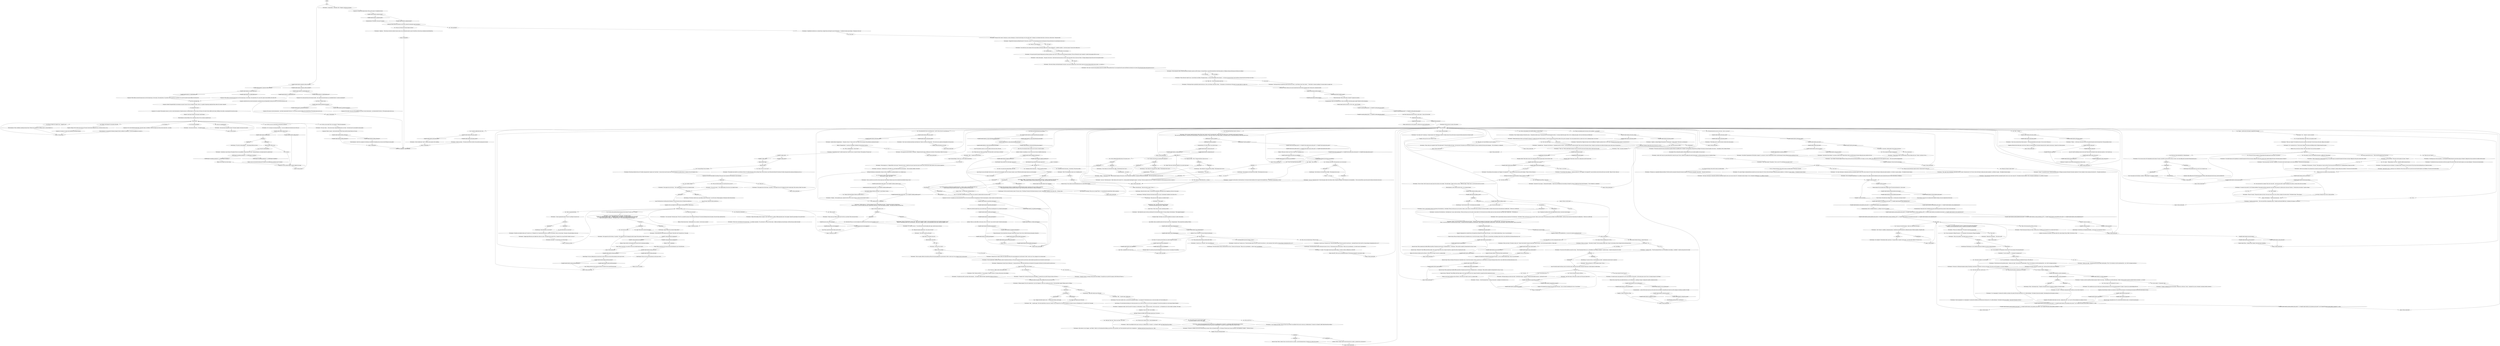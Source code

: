 # SEAFORT / DESERTER BONUS
# Extra open threads
#
#LOGIC (INT) red check
# ==================================================
digraph G {
	  0 [label="START"];
	  1 [label="input"];
	  2 [label="Physical Instrument: What was that about *steroids*? It piqued your interest..."];
	  3 [label="You: \"You had a thousand chances to kill him.\""];
	  4 [label="Composure: What strikes you about this gaunt man is not the stomach pain, or the cough, or the malnutrition. It's precisely what you could *not* see before. For a man who's spent 44 years hidden in the urban wild..."];
	  5 [label="Composure: What strikes you about this gaunt man is not the stomach pain, or the cough, or the malnutrition. For a man who's spent 44 years hidden in the urban wild..."];
	  6 [label="what_ails_him"];
	  7 [label="You: \"Are you on amphetamines?\""];
	  8 [label="The Deserter: \"The worst of them is the blood-drenched *soucriant* on her yacht, licking her lips. The old whore's gone now, her gun toting porcelain men are dead -- so, actually, no...\""];
	  9 [label="The Deserter: \"Glad? It's all gone...\" He stares into the dust at his feet. Grey and dirty spring grass all around."];
	  10 [label="You: \"Pale in waiting?\""];
	  11 [label="Variable[\"seafort.deserter_logic_young_joyce\"]"];
	  12 [label="Variable[\"seafort.deserter_logic_young_joyce\"]", shape=diamond];
	  13 [label="!(Variable[\"seafort.deserter_logic_young_joyce\"])", shape=diamond];
	  14 [label="IsKimHere()"];
	  15 [label="IsKimHere()", shape=diamond];
	  16 [label="!(IsKimHere())", shape=diamond];
	  17 [label="You: \"As you ought to. *Communism* style.\""];
	  18 [label="Variable[\"tc.statue_was_shot\"]"];
	  19 [label="Variable[\"tc.statue_was_shot\"]", shape=diamond];
	  20 [label="!(Variable[\"tc.statue_was_shot\"])", shape=diamond];
	  21 [label="You: \"You mean Edgar, Evrart's brother?\""];
	  22 [label="edgar_the_union"];
	  23 [label="Variable[\"pier.joyce_intro_evrart_happened\"]"];
	  24 [label="Variable[\"pier.joyce_intro_evrart_happened\"]", shape=diamond];
	  25 [label="!(Variable[\"pier.joyce_intro_evrart_happened\"])", shape=diamond];
	  26 [label="You: \"What did you talk about?\""];
	  27 [label="You: \"Indeed.\" (Don't tell him.)"];
	  28 [label="Volition: Get over it, proceed!"];
	  29 [label="Logic: He acknowledges it. Here we go, a twist, behind the dark bend..."];
	  30 [label="The Deserter: \"Heading home to Grand Couron or Betancourt... Some place like that. Where they build those new batiments for the people who flourish in the hell around her. And the ruins...\""];
	  31 [label="You: \"How come?\""];
	  32 [label="IsKimHere()"];
	  33 [label="IsKimHere()", shape=diamond];
	  34 [label="!(IsKimHere())", shape=diamond];
	  35 [label="Kim Kitsuragi: \"I don't think now is the time for this, officer.\" The lieutenant tries to nip it..."];
	  36 [label="Variable[\"seafort.deserter_comp_finish_interrogation\"]"];
	  37 [label="Variable[\"seafort.deserter_comp_finish_interrogation\"]", shape=diamond];
	  38 [label="!(Variable[\"seafort.deserter_comp_finish_interrogation\"])", shape=diamond];
	  39 [label="Jump to: [time_to_get_Info]"];
	  40 [label="The Deserter: \"Better. I even hid one bullet so I'd always have one. For him...\" The lines on his face straighten as he looks inland. \"Haven't seen him there lately... must be down with arthritis. Old cunt...\"\n\"Better. I even hid one bullet so I'd always have one. For him...\" The lines on his face straighten as he looks inland. \"Haven't seen him around lately, strutting around... must be down with arthritis. I hope it hurts like hell. I hope he sweats blood.\""];
	  41 [label="You: \"Bad arthritis, yes. He's not playing this week.\" (Lie.)"];
	  42 [label="Jump to: [bonus_hatred_hub]"];
	  43 [label="Cuno: The kid watches you violently beat yourself in the head -- in order to make a connection in the murder case.\nThe kid watches you beat yourself in the head -- again. The second time in this interview."];
	  44 [label="IsKimHere()"];
	  45 [label="IsKimHere()", shape=diamond];
	  46 [label="!(IsKimHere())", shape=diamond];
	  47 [label="Volition: Ask about that 'cock on parade' too. Make sure you get everything here."];
	  48 [label="Composure: For a sixty-year-old man with stomach trouble -- who's spent his entire life alone on an uninhabited island -- he seems surprisingly fit."];
	  49 [label="You: \"Mr. Dros, are you on some kind of a psychoactive substance?\""];
	  50 [label="You: \"That all?\""];
	  51 [label="The Deserter: \"You're obsessed with your own features,\" he shakes his head, \"because it's all you have left. The rich man took everything from you. Except your bottle.\""];
	  52 [label="Jump to: [bonus_hatred_hub]"];
	  53 [label="You: \"Let's get serious for a moment. This is the *real world* -- and in the real world it *means* something if your skin is a certain colour and you say things.\""];
	  54 [label="The Deserter: \"Women like her *feed* on the life energy of young working class men.\" He nods. \"And they *let* her....\""];
	  55 [label="IsKimHere()"];
	  56 [label="IsKimHere()", shape=diamond];
	  57 [label="!(IsKimHere())", shape=diamond];
	  58 [label="Authority: Accusations of corruption. Push them aside with a sharp change of topic, officer! Put the heat on *him*."];
	  59 [label="You: \"Doesn't Evrart run the Union?\""];
	  60 [label="The Deserter: \"First against the wall with him...\" He's stopped poking at the ash now, just shakes his head."];
	  61 [label="talking_union"];
	  62 [label="Jump to: [welcome_to_evrart]"];
	  63 [label="You: \"She was also a woman, wasn't she? Like that Klaasje...\"\n\"She was also a *woman*, wasn't she? \""];
	  64 [label="Encyclopedia: Barbara Muskova and Numb 12, Joyce Messier's choices..."];
	  65 [label="The Deserter: \"Mmmhm... She'd probably spray a tanker full of that *shit* on her. Of course, I never got close enough to smell it...\""];
	  66 [label="Half Light: Another, big spike of rage. Different from the one he has for her..."];
	  67 [label="Authority: Dumbo, do something, you can't zone out now, this isn't doodle-loo dance time."];
	  68 [label="Logic: By god, we are on the edge! In the very end -- and you can't even remember what you're trying to connect, can you? While the murder suspect stares at you with contempt!"];
	  69 [label="You: \"Something with the Union boss... the elections. The previous leader...\""];
	  70 [label="You: \"Whoa-whoa. Let's back off before you get too agitated.\""];
	  71 [label="IsKimHere()"];
	  72 [label="IsKimHere()", shape=diamond];
	  73 [label="!(IsKimHere())", shape=diamond];
	  74 [label="Variable[\"seafort.deserter_told_rene_is_dead\"]"];
	  75 [label="Variable[\"seafort.deserter_told_rene_is_dead\"]", shape=diamond];
	  76 [label="!(Variable[\"seafort.deserter_told_rene_is_dead\"])", shape=diamond];
	  77 [label="Rhetoric: He's drunk, she thinks. And we all know it. Still, she's just *trying* to see it in a  generous light..."];
	  78 [label="Esprit de Corps: \"Policework?\" Patrol Officer Judit Minot replies, with a tinge of hope in her voice. A tinge of warmth too, against the cold air rising from the water..."];
	  79 [label="Kim Kitsuragi: \"I'm sorry, Mr. Dros,\" the lieutenant says, softly. \"I understand you knew him for a long time.\""];
	  80 [label="Logic: That's it! That's what you weren't connecting yourself..."];
	  81 [label="You: Animated? By what?"];
	  82 [label="Variable[\"seafort.deserter_composure_white_succeeded\"]"];
	  83 [label="Variable[\"seafort.deserter_composure_white_succeeded\"]", shape=diamond];
	  84 [label="!(Variable[\"seafort.deserter_composure_white_succeeded\"])", shape=diamond];
	  85 [label="Jump to: [what_ails_him]"];
	  86 [label="Kim Kitsuragi: \"You said you take painkillers...\" The lieutenant follows your lead."];
	  87 [label="The Deserter: \"Because of the *racists*. Everyone is a racist in Martinaise, it's their favourite thing to do in the whole world -- listening to race-themed radio shows. In the ruins, in their lorries.\" He points inland."];
	  88 [label="The Deserter: \"The rich man doesn't care about *complexion*. He rules the world. And he laughs at your moral soliloquies.\" He stares into the dead embers."];
	  89 [label="The Deserter: \"And your race garbage. You can keep that too, keep the conversation going for the rich man, on Channel 4, eroding working class solidarity.\" He stares into the dead embers."];
	  90 [label="You: \"Got it.\""];
	  91 [label="The Deserter: \"Mhm,\" he sputters attentively."];
	  92 [label="You: \"Because cynical advertising yuppies erected a *deconstructed* version of it.\""];
	  93 [label="The Deserter: \"Delusional art bourgeois...\" He waves you off."];
	  94 [label="The Deserter: \"We did always have the prettiest posters... Maybe you're right.\" His eyes fill with understanding. \"That *is* how dialectics work. But understand this -- art is *still* a bourgeois institution.\""];
	  95 [label="The Deserter: \"Don't be squeamish. It is *commonplace* to relocate the workforce as the need arises. All nations do it. It's called settlement.\" He shakes his head and mumbles: \"Some kind of bourgeois art-fascist...\""];
	  96 [label="(Variable[\"seafort.deserter_reaction_deserter_shot_statue\"]   or  Variable[\"seafort.deserter_viscal_deserter_shot_statue\"])  and  Variable[\"XP.connect_statue_bullets_to_deserter\"] == false"];
	  97 [label="(Variable[\"seafort.deserter_reaction_deserter_shot_statue\"]   or  Variable[\"seafort.deserter_viscal_deserter_shot_statue\"])  and  Variable[\"XP.connect_statue_bullets_to_deserter\"] == false", shape=diamond];
	  98 [label="!((Variable[\"seafort.deserter_reaction_deserter_shot_statue\"]   or  Variable[\"seafort.deserter_viscal_deserter_shot_statue\"])  and  Variable[\"XP.connect_statue_bullets_to_deserter\"] == false)", shape=diamond];
	  99 [label="Jump to: [bonus_hatred_hub]"];
	  100 [label="Rhetoric: Okay, he didn't do the hanged man for them. But he's insinuating something."];
	  101 [label="You: \"Indeed. What more could there possibly be to say about those beats.\""];
	  102 [label="Variable[\"seafort.deserter_drama_more_here\"]"];
	  103 [label="Variable[\"seafort.deserter_drama_more_here\"]", shape=diamond];
	  104 [label="!(Variable[\"seafort.deserter_drama_more_here\"])", shape=diamond];
	  105 [label="Variable[\"pier.electrochem_numb_twelve\"]  and  Variable[\"tc.barbara_muskova_joyce\"]"];
	  106 [label="Variable[\"pier.electrochem_numb_twelve\"]  and  Variable[\"tc.barbara_muskova_joyce\"]", shape=diamond];
	  107 [label="!(Variable[\"pier.electrochem_numb_twelve\"]  and  Variable[\"tc.barbara_muskova_joyce\"])", shape=diamond];
	  108 [label="You: \"Edgar had someone make the call -- why is that, Mr. Dros?\""];
	  109 [label="Electrochemistry: The truth!"];
	  110 [label="Variable[\"seafort.deserter_concept_hard_core\"]"];
	  111 [label="Variable[\"seafort.deserter_concept_hard_core\"]", shape=diamond];
	  112 [label="!(Variable[\"seafort.deserter_concept_hard_core\"])", shape=diamond];
	  113 [label="Kim Kitsuragi: \"Mr. Dros, about this deal you made.\" He turns to him. \"With Edgar. The death of the Krenel mercenary was only *coincidentally* beneficial to the Claires. But...\" He leans closer."];
	  114 [label="Variable[\"seafort.deserter_auth_finish_interrogation\"]"];
	  115 [label="Variable[\"seafort.deserter_auth_finish_interrogation\"]", shape=diamond];
	  116 [label="!(Variable[\"seafort.deserter_auth_finish_interrogation\"])", shape=diamond];
	  117 [label="Authority: You are *THE LAW*. He must divulge the information!"];
	  118 [label="You: \"Kim, we're not solving this part. What do we do?\""];
	  119 [label="The Deserter: \"Royalist ghouls play it like it was *life itself*! Click-clack,\" he makes the sound of balls connecting, \"across the water each day. And that uniform, like a parrot's plumage! I won't even mention that he's a traitor to his *race*. A pétanque maniac *race traitor*.\""];
	  120 [label="The Deserter: \"He *is* a juicy bon-bon, that one. A real treat. For the black day -- the blackest. When I put that gun in my own mouth. I think: no, don't waste it. Put this lead in that cock René. For the boys he killed -- and then I look at him throw those balls and I suddenly feel...\" He lets out a wistful sigh."];
	  121 [label="Variable[\"seafort.deserter_told_rene_is_dead\"]"];
	  122 [label="Variable[\"seafort.deserter_told_rene_is_dead\"]", shape=diamond];
	  123 [label="!(Variable[\"seafort.deserter_told_rene_is_dead\"])", shape=diamond];
	  124 [label="The Deserter: \"I don't even care about those whores anymore...\" He stares despondently into the reeds. \"Get it over with. Take me in.\""];
	  125 [label="Variable[\"seafort.deserter_logic_disappointment\"]"];
	  126 [label="Variable[\"seafort.deserter_logic_disappointment\"]", shape=diamond];
	  127 [label="!(Variable[\"seafort.deserter_logic_disappointment\"])", shape=diamond];
	  128 [label="Empathy: He reminded him of himself. The same hatred. The same... You try to think of something else, but no, it's just hatred."];
	  129 [label="Variable[\"seafort.deserter_wc_health_failed_once\"]"];
	  130 [label="Variable[\"seafort.deserter_wc_health_failed_once\"]", shape=diamond];
	  131 [label="!(Variable[\"seafort.deserter_wc_health_failed_once\"])", shape=diamond];
	  132 [label="You: Wouldn't a foul temper be a by-product of his life?"];
	  133 [label="The Deserter: \"Like some kind of decadent rock star?\" He doesn't dignify it with more of an answer."];
	  134 [label="You: \"You said you take painkillers...\""];
	  135 [label="The Deserter: \"Specifically, the whole city is a charnel house, stripped clean and draped in neon. But Martinaise...\" he shakes his head in grave disgust, \"Martinaise is the worst.\""];
	  136 [label="The Deserter: \"Yes, the fly larva in his container. He let some nihilistic advertising yuppies erect a statue of Filippe III -- a syphilitic murderer -- on the town square. To spit on the working class.\""];
	  137 [label="The Deserter: \"We did good when we pushed him under that horse car. If only... in the Thirties, those *disco whores*...\" What follows is ominous mumbling. You cannot make out a single word."];
	  138 [label="You: \"How come?\""];
	  139 [label="The Deserter: \"Pumped full of steroids and Radio Revachol '92. Race this, race that... It's all sanctioned by that social democratic Union and the farce of a social democrat who runs it...\""];
	  140 [label="The Deserter: \"Yes -- *steroids*. A racist on steroids.\""];
	  141 [label="The Deserter: \"Old? An alcoholic?\" With each word he squints a bit more. \"Fascist?\""];
	  142 [label="Jump to: [mhead_chat]"];
	  143 [label="shooty_heartz"];
	  144 [label="You: \"I don't know. Maybe it's too far fetched.\""];
	  145 [label="Suggestion: He still refuses to believe you subscribe to Mazovian socio-economics, but entertaining the thought has given him some measure of solace."];
	  146 [label="Jump to: [shooty_heartz]"];
	  147 [label="Variable[\"seafort.deserter_union_chat_done\"]"];
	  148 [label="Variable[\"seafort.deserter_union_chat_done\"]", shape=diamond];
	  149 [label="!(Variable[\"seafort.deserter_union_chat_done\"])", shape=diamond];
	  150 [label="The Deserter: \"I did.\" He nods. \"A needless, sentimental gesture. I should have spared the bullet for a deformed monster of liberal capitalism. Shameful really...\""];
	  151 [label="Rhetoric: Disappointment -- so personal. He displays a familiarity with the Union's top brass."];
	  152 [label="IsKimHere()"];
	  153 [label="IsKimHere()", shape=diamond];
	  154 [label="!(IsKimHere())", shape=diamond];
	  155 [label="The Deserter: \"I haven't approached anyone! I've hid. It was Edgar who came to me.\""];
	  156 [label="You: \"When was this?\""];
	  157 [label="The Deserter: \"I saw you.\" The old man nods. \"Serves that pigsty right to have them in there. Ghoulish sarcophagus, the Ecclesiastes are all paedophiles...\" His voice trails off into a gust of sea wind, he looks at the church on the coast."];
	  158 [label="The Deserter: \"Heh...\" A sputter from the old man."];
	  159 [label="Rhetoric: Just say nothing."];
	  160 [label="The Deserter: \"*Someone* did,\" he shrugs. His eyes grow cold suddenly. \"Or maybe the cow just fell. The past is blurry, all I know is...\""];
	  161 [label="Kim Kitsuragi: \"If you were to testify to this -- give the RCM something on Edgar -- you could walk.\" The lieutenant says in a voice even calmer, as if it were nothing at all."];
	  162 [label="Rhetoric: ...to no avail!"];
	  163 [label="Pain Threshold: Slap yourself in your head, jump start it!"];
	  164 [label="You: \"There's no one there...\""];
	  165 [label="Kim Kitsuragi: \"Save the treat for later?\" the lieutenant asks cheerfully."];
	  166 [label="You: \"Yes.\""];
	  167 [label="The Deserter: \"No you're not! He wouldn't go away for so long...\" The old communard looks at you -- his blackberry eyes shaking in disbelief. \"I waited too long... I waited too long and now he's dead.\""];
	  168 [label="The Deserter: \"I don't want to talk about god damn social democrats. Traitors is all they are. Brain dead...\" He waves his arm, agitated and despondent at the same time."];
	  169 [label="IsCunoInParty()"];
	  170 [label="IsCunoInParty()", shape=diamond];
	  171 [label="!(IsCunoInParty())", shape=diamond];
	  172 [label="Savoir Faire: Boom-boom morons on thin ice, going under -- those are the tent kids!"];
	  173 [label="The Deserter: \"They're all dead now.\" He just shakes his head. \"Fuck it...\""];
	  174 [label="The Deserter: \"No!\" he snaps out of staring through you. \"I won't be stuffed full of shit like the rest of this city.\""];
	  175 [label="Composure: It's not a downer. Rather an upper, judging by his snaps."];
	  176 [label="You: Let him finish, do not interrupt."];
	  177 [label="The Deserter: \"In tents, like animals...\" He points to the church. \"Like those boom-boom-morons on the ice. A pity they didn't drown in that tent of theirs.\" He keeps shaking his head with sorrow for the sight he missed."];
	  178 [label="You: \"Mr. Claire?\""];
	  179 [label="Logic: He *could* be referring to Joyce in her youth. They must have listened to disco when they came here... but it's hard to say."];
	  180 [label="Conceptualization: Wait! It suddenly strikes you... perhaps it was not as it seemed?"];
	  181 [label="Jump to: [shooty_heartz]"];
	  182 [label="Suggestion: He's been sweet-talked by this Edgar. They must've met in person for such animosity to have developed."];
	  183 [label="Jump to: [bonus_hatred_hub]"];
	  184 [label="You: What was the deal between him and Edgar?"];
	  185 [label="You: Variable[\"seafort.deserter_rc_logic_link_between_des_and_edgar\"]"];
	  186 [label="Variable[\"seafort.deserter_rc_logic_link_between_des_and_edgar\"]", shape=diamond];
	  187 [label="!(Variable[\"seafort.deserter_rc_logic_link_between_des_and_edgar\"])", shape=diamond];
	  188 [label="You: \"Regressive beats.\" (Nod.) \"The beats still have a long way to go.\""];
	  189 [label="The Deserter: \"Because the cow caught a bullet in her right lung. Fell into the canal grasping her tit and drowned. Or bled -- hard to say. It was a sloppy job. On a moving target.\""];
	  190 [label="Kim Kitsuragi: \"I don't think now is the time for this, officer.\" The lieutenant tries to nip it..."];
	  191 [label="The Deserter: \"All you know is I saw it happen -- and I liked it. I liked it a lot. Her plump body, bobbing up and down in that canal like a cork. That chick-yellow bag still on her, strangling her...\" Cold black coals look at the canal, then at you -- blink."];
	  192 [label="Esprit de Corps: There is *plenty* here to work with once he's in custody -- and the lieutenant knows it. He gives you a little nod to proceed."];
	  193 [label="You: \"Something with the Union boss...\" (Punch yourself in the head.)"];
	  194 [label="IsKimHere()"];
	  195 [label="IsKimHere()", shape=diamond];
	  196 [label="!(IsKimHere())", shape=diamond];
	  197 [label="Kim Kitsuragi: \"What about the *other* people you've killed for them?\""];
	  198 [label="time_to_get_Info"];
	  199 [label="Kim Kitsuragi: \"We will have plenty of time to talk about this later, Mr. Dros.\" The lieutenant does not let him gloat. \"When you're in pre-detention -- it can take *years* in pre-detention.\""];
	  200 [label="The Deserter: \"He *is* a juicy bon-bon, that one. A real treat. For the black day -- the blackest. When I put that gun in my own mouth. I think: no, don't waste it. Put this lead in that cock René. For the boys he killed -- and then I look at him throw those balls and I suddenly feel...\" He lets out a wistful sigh."];
	  201 [label="choice_to_tell_of_rene"];
	  202 [label="You: \"You know, about that René...\""];
	  203 [label="Variable[\"plaza.rene_know_dead\"]"];
	  204 [label="Variable[\"plaza.rene_know_dead\"]", shape=diamond];
	  205 [label="!(Variable[\"plaza.rene_know_dead\"])", shape=diamond];
	  206 [label="The Deserter: \"You think I haven't seen people die? It's all I've seen them do. Fuck and die -- all the other plans we had. To love. To colonize the pale. It's all fucked...\""];
	  207 [label="Cuno: \"Slippery fuck didn't keep his word...\" The kid's been listening, mouth agape."];
	  208 [label="Cuno: \"Sometimes Cuno likes to look at the baggie before he does it. Just look at that fat baggie...\""];
	  209 [label="The Deserter: \"And I blew them all. What does it matter now? He's gone. Ancient dust.\""];
	  210 [label="Jump to: [themainhub]"];
	  211 [label="You: The lust. Wouldn't his *glands* have... stopped by now?"];
	  212 [label="You: \"Yeah, wait. We have more serious things to discuss.\""];
	  213 [label="The Deserter: \"The *worst* is that old cock parading around in his uniform, throwing balls all day. It's not enough that the racists and liberals are dancing on our graves! The old loyalist ghouls still parade the ruins too.\""];
	  214 [label="You: \"Hmmm... and the racist on the gates, pumped full of steroids?\""];
	  215 [label="The Deserter: \"What is my *opinion*? You think the rich man has an opinion on this idiocy? Is the rich man on the radio, telling you his opinion?\""];
	  216 [label="The Deserter: \"Steroids and radio shows...\" His voice trails off into a despondent sputter. \"Probably that Revachol 98AM that's *irradiating* the lumpen, it's the worst...\""];
	  217 [label="You: \"Then why was he *there*?\""];
	  218 [label="Jump to: [bonus_hatred_hub]"];
	  219 [label="The Deserter: \"I do. Some *advertising* cockroaches used their accumulated capital to erect a new, ironic version of it. We tore it down with honest working class plastic explosives -- but there it is again, grinning...\" He shakes his head in disgust."];
	  220 [label="The Deserter: \"The fat Union-man let them put it there. Corrupt as he is. Probably got a fat check for it too, shared with *the law*...\""];
	  221 [label="The Deserter: He shrugs. \"I was right about one of those things.\""];
	  222 [label="The Deserter: \"First against the wall with them,\" he sputters. \"First against the wall. For keeping the mills of capital going. They should go *before* the owners.\""];
	  223 [label="Logic: Oh no, the connection doesn't come to you! On such a *pivotal* moment..."];
	  224 [label="You: \"And then she just... disappeared.\""];
	  225 [label="IsKimHere()"];
	  226 [label="IsKimHere()", shape=diamond];
	  227 [label="!(IsKimHere())", shape=diamond];
	  228 [label="You: \"You shot her.\""];
	  229 [label="You: \"You can tell me, here. It won't be *that* usable.\"\n\"You can tell a comrade. It won't be *that* usable.\""];
	  230 [label="Rhetoric: What more is there to say? You've *always* got *something to say."];
	  231 [label="The Deserter: \"I saw you.\" The old man nods. \"I didn't think you'd be *proud* of it -- evicting mentally handicapped vagrants,\" he shrugs. \"But that's property law for you. I wouldn't be surprised if a Frittte sprung up on the ice, tomorrow...\""];
	  232 [label="Conceptualization: ...to no avail!"];
	  233 [label="The Deserter: \"Heh...\" a sputter again. \"Now that sounds like you want me to *testify* in your charade of law. My days are numbered. Let them rot away in a Moralintern cell -- I've said all I will.\" He coughs."];
	  234 [label="The Deserter: \"I remember him...\" He points to his black eye. \"I remember him from *La Noce* -- not him personally, his make and model. There were tens of thousands of them. I thought we took them all out before the liberals came to their rescue. We missed one...\""];
	  235 [label="The Deserter: \"Calm down? I'm not angry...\" His hand still trembles. \"I *adore* him. He reminds me of everything we fought for. At least we killed that Frissel and his kingsmen...\" He's overtaken by a coughing fit."];
	  236 [label="The Deserter: \"Fat and plump. Like a pheasant, just *begging* to be popped off....\" A grin stretches across his face and he whispers: \"Please, Mr. Dros. Shoot me.\""];
	  237 [label="The Deserter: \"Fat and plump, like a pheasant...\" He does not hear you. \"Just *begging* to be popped off.\" A grin stretches across his face and he says very softly: \"Please, Mr. Dros. Shoot me.\""];
	  238 [label="The Deserter: \"A real treat. For the black day -- the blackest day,\" he says, almost salivating. \"When I put the gun in my own mouth, I always think: No. Put this lead in that cock René. And I go to look at him throw those balls. And I suddenly feel...\" He breathes out."];
	  239 [label="Empathy: René still presses on his mind."];
	  240 [label="Jump to: [bonus_hatred_hub]"];
	  241 [label="Conceptualization: There was something about a statue, and nihilistic advertising agency people? Might be worth investigating..."];
	  242 [label="Empathy: Momentarily he's worried for him. He reminds him of himself. The same hatred. The same... you try to think of another thing -- but no, it's just the hatred."];
	  243 [label="The Deserter: \"All human beings care about each other.\" A little flash of anger. \"I cared for... seeing his head explode. And now... god damn this world.\""];
	  244 [label="Electrochemistry: There is definitely something hormonal there. Whatever the condition he's suffering, there is a sexual element to it."];
	  245 [label="IsTHCPresent(\"revacholian_nationhood\")  or  IsTHCPresent(\"ultraliberal\")"];
	  246 [label="IsTHCPresent(\"revacholian_nationhood\")  or  IsTHCPresent(\"ultraliberal\")", shape=diamond];
	  247 [label="!(IsTHCPresent(\"revacholian_nationhood\")  or  IsTHCPresent(\"ultraliberal\"))", shape=diamond];
	  248 [label="Jump to: [what_ails_him]"];
	  249 [label="Jump to: [themainhub]"];
	  250 [label="You: Yeah no. Enough of that, this isn't going anywhere."];
	  251 [label="The Deserter: \"I've seen the *real world*. In '06. The flags unfolding. Young people marching, being kind to each other. They dreamt of a million years in the stars. This here...\" He looks down at the ashes. \"Is pale in waiting.\""];
	  252 [label="The Deserter: \"Syphilis is a disease Filippe III contracted in a whore house,\" he fires quickly. \"The statue is an abomination.\""];
	  253 [label="You: \"But it's still there.\""];
	  254 [label="You: \"Actually, it was not de-constructed so much as *captured in the moment of the explosion*.\"\n\"Actually, it was not deconstructed so much as *captured in the moment of the explosion*.\""];
	  255 [label="You: \"Typical far left treachery, repressing your own people.\""];
	  256 [label="The Deserter: \"Never trust a social democrat who quotes Mazov...\" he suddenly remembers: \"Oh, and charity too. They love their charity -- offered me blankets and social housing. I still have the gas cooker he brought.\""];
	  257 [label="The Deserter: \"First against the wall with them,\" he sputters. \"First against the wall, for keeping the mills of capital. They should go *before* the owners...\""];
	  258 [label="Drama: There is more here, but you may not have the information to pry it loose from him..."];
	  259 [label="You: \"Twenty years ago, when you met Edgar. The Claires didn't run the Union yet, did they?\""];
	  260 [label="The Deserter: \"She couldn't make the call herself.\""];
	  261 [label="You: \"It was you.\" (Make a motion, like shooting a rifle.)"];
	  262 [label="IsKimHere()"];
	  263 [label="IsKimHere()", shape=diamond];
	  264 [label="!(IsKimHere())", shape=diamond];
	  265 [label="Kim Kitsuragi: \"I don't think now is the time for this, officer.\" The lieutenant tries to nip it.."];
	  266 [label="Kim Kitsuragi: \"I don't think now is the time for this, officer.\" The lieutenant tries to nip it..."];
	  267 [label="Kim Kitsuragi: \"Officer!\" The lieutenant watches you beat yourself in the head -- to make a connection in the murder case.\n\"Officer!\" The lieutenant watches you beat yourself in the head -- again. The second time in this interview."];
	  268 [label="The Deserter: \"Other people?\""];
	  269 [label="Variable[\"seafort.deserter_physinst_finish_interrogation\"]"];
	  270 [label="Variable[\"seafort.deserter_physinst_finish_interrogation\"]", shape=diamond];
	  271 [label="!(Variable[\"seafort.deserter_physinst_finish_interrogation\"])", shape=diamond];
	  272 [label="The Deserter: \"Look who's up!\" He grins at you. \"From the drunken stupor. This one's worse for wear than me... emotionally frayed. Life is hard for us human beings in deregulation hell, isn't it?\""];
	  273 [label="You: Just nod."];
	  274 [label="The Deserter: \"What is there to be *agitated* about? The unholy ghoul?!\" His hand trembles with rage. \"I love him there. He reminds me of everything we fought for. At least we killed that Frissel and his kingsmen...\" He's overtaken by a coughing fit."];
	  275 [label="Hand/Eye Coordination: If only he had the ammunition."];
	  276 [label="IsCunoInParty()"];
	  277 [label="IsCunoInParty()", shape=diamond];
	  278 [label="!(IsCunoInParty())", shape=diamond];
	  279 [label="Esprit de Corps: With an agitated gait Satellite-Officer Jean-Heron Vicquemare paces the jetty, 22 kilometres East -- in Martinaise: \"What could he *possibly* be doing there for so long,\" he says."];
	  281 [label="The Deserter: \"No I'm not *okay*...\" He waves his hand, chasing something that's not there. \"I shit blood and I'm surrounded by insane people...\""];
	  282 [label="Jump to: [themainhub]"];
	  283 [label="You: \"Parody of a social democrat?\""];
	  284 [label="You: \"You're right. I too am a level headed moral person, unaffected by Measurehead.\""];
	  285 [label="You: \"No. I meant...\" (Keep pointing to your face.) \"Generally reddish and pink, like me.\""];
	  286 [label="The Deserter: \"Maybe you're right...\" His dark eyes fill with the sudden understanding. \"That *is* how dialectics work. But understand this -- art is *still* a bourgeois institution.\""];
	  287 [label="Variable[\"seafort.deserter_reaction_deserter_shot_statue\"]  or Variable[\"seafort.deserter_concept_something_is_off\"]  or  Variable[\"seafort.deserter_viscal_deserter_shot_statue\"]  or  Variable[\"seafort.deserter_viscal_complicated_shot\"]"];
	  288 [label="Variable[\"seafort.deserter_reaction_deserter_shot_statue\"]  or Variable[\"seafort.deserter_concept_something_is_off\"]  or  Variable[\"seafort.deserter_viscal_deserter_shot_statue\"]  or  Variable[\"seafort.deserter_viscal_complicated_shot\"]", shape=diamond];
	  289 [label="!(Variable[\"seafort.deserter_reaction_deserter_shot_statue\"]  or Variable[\"seafort.deserter_concept_something_is_off\"]  or  Variable[\"seafort.deserter_viscal_deserter_shot_statue\"]  or  Variable[\"seafort.deserter_viscal_complicated_shot\"])", shape=diamond];
	  290 [label="Inland Empire: You feel like you're forgetting something... never mind. It's not important. Push on!"];
	  291 [label="welcome_to_evrart"];
	  292 [label="Logic: The Claires know everything about Martinaise, of course they know him too! Maybe they asked him to..."];
	  293 [label="Jump to: [welcome_to_evrart]"];
	  294 [label="Suggestion: Don't go straight for the kill, exhaust everything else first, soften him up..."];
	  295 [label="IsKimHere()"];
	  296 [label="IsKimHere()", shape=diamond];
	  297 [label="!(IsKimHere())", shape=diamond];
	  298 [label="Kim Kitsuragi: \"Again? What have you done for Edgar before?\""];
	  299 [label="You: \"You know, those beats are actually quite *progressive*.\""];
	  300 [label="The Deserter: \"I've heard it on the radio too, that boom-boom. It's the same violent decadence all over again for the hundredth time... Misanthropy masquerading as culture.\""];
	  301 [label="Variable[\"tc.claire_predecessor_disappeared\"]"];
	  302 [label="Variable[\"tc.claire_predecessor_disappeared\"]", shape=diamond];
	  303 [label="!(Variable[\"tc.claire_predecessor_disappeared\"])", shape=diamond];
	  304 [label="The Deserter: \"And money -- she liked that too. That Holly was a real bridge-builder and a deal-maker...\" His eyes glisten suddenly, with hatred."];
	  305 [label="Kim Kitsuragi: \"Did she?\" The lieutenant's voice is calm. \"They say her *daughter* called in, not her personally. But that wasn't really her daughter, was it?\"\n\"Did she?\" The lieutenant feels it too, in his black gaze. \"They say her *daughter* called in, not her personally. But that wasn't really her daughter, was it?\""];
	  306 [label="Drama: Be abstract here. A bit of drama."];
	  307 [label="Variable[\"seafort.deserter_rhet_always_say_something\"]"];
	  308 [label="Variable[\"seafort.deserter_rhet_always_say_something\"]", shape=diamond];
	  309 [label="!(Variable[\"seafort.deserter_rhet_always_say_something\"])", shape=diamond];
	  310 [label="IsKimHere()"];
	  311 [label="IsKimHere()", shape=diamond];
	  312 [label="!(IsKimHere())", shape=diamond];
	  313 [label="Authority: There is no other officer on the scene, only you. You *have* to get a hold of yourself -- finish the interrogation."];
	  314 [label="Esprit de Corps: To your right you see the lieutenant give you a quick sideways glance..."];
	  315 [label="Logic: Before, when you asked him about the Union he said it was a *disappointment*. They promised him something. Political."];
	  316 [label="The Deserter: \"Look who's up!\" he grins at you. \"From the drunken stupor. This one's worse for wear than me... and so emotional. Life is hard for us human beings in deregulation hell, isn't it?\""];
	  317 [label="Jump to: [bonus_hatred_hub]"];
	  318 [label="IsCunoInParty()"];
	  319 [label="IsCunoInParty()", shape=diamond];
	  320 [label="!(IsCunoInParty())", shape=diamond];
	  321 [label="Jump to: [bonus_hatred_hub]"];
	  322 [label="Variable[\"seafort.deserter_sugg_hatred_or_hatred\"]"];
	  323 [label="Variable[\"seafort.deserter_sugg_hatred_or_hatred\"]", shape=diamond];
	  324 [label="!(Variable[\"seafort.deserter_sugg_hatred_or_hatred\"])", shape=diamond];
	  325 [label="The Deserter: \"Fuck you...\" the old communard says -- staring at the ground -- seemingly to the island you're on."];
	  326 [label="Variable[\"seafort.deserter_taking_drugs\"]"];
	  327 [label="Variable[\"seafort.deserter_taking_drugs\"]", shape=diamond];
	  328 [label="!(Variable[\"seafort.deserter_taking_drugs\"])", shape=diamond];
	  329 [label="Half Light: Detest pushes the cobwebs out of his eyes, pushes the melancholy aside. He relishes it."];
	  330 [label="bonus_hatred_hub"];
	  331 [label="The Deserter: \"I find it strange that you keep bringing this up. You moralist types are eternally fascinated with these race topics. Helping the ruling class conduct their swindle.\""];
	  332 [label="The Deserter: \"And he left you here -- gesturing at your swollen face. The rich man rules over you and over the world. And he laughs at your fidgeting.\" He stares into the dead embers."];
	  333 [label="The Deserter: \"What are you talking about?\" The ancient communard cocks his head."];
	  334 [label="The Deserter: \"Art is a bourgeois establishment. It's an affront to humanity. Every gallery should be bulldozed and the artists should all be given 30 years of hard labour in Yekokataa.\""];
	  335 [label="You: \"Yes.\""];
	  336 [label="Rhetoric: Not only."];
	  337 [label="Kim Kitsuragi: \"Yes. Shameful.\" The lieutenant takes a quick note. \"So many others to *punish* over the years -- isn't that right, detective?\" He turns to you."];
	  338 [label="The Deserter: \"That mobster toad couldn't run a shit-house. He has *no* political education. His twin, Edgar Claire, that one's been to one of those East Revachol Universities. He talks a big game about uprising and alienation and so on...\""];
	  339 [label="You: \"How did he know you were here?\""];
	  340 [label="You: \"Okay, got it.\""];
	  341 [label="Jump to: [bonus_hatred_hub]"];
	  342 [label="Inland Empire: You have a feeling there was more here, but what? This has to be one of the mysteries you don't get to solve..."];
	  343 [label="The Deserter: \"That bourgeois cow... Tiphaine Holly was her name.\" He narrows his eyes. \"Licked the rich man's hand every time he came to town. Never seen a labour leader so hot on mutual cooperation...\""];
	  344 [label="The Deserter: \"She was. And she was real soft on those money-men. Had a Barbara Muskova bag over her shoulder that she liked to bring to work...\""];
	  345 [label="The Deserter: \"Called in they say -- on the eve of battle. Ran away. Vanished like a piss-stain...\" He squints and smiles at the black logs.\n\"Called in they say -- on the eve of battle. Ran away. Vanished like a piss-stain, or a spot of her expensive perfume...\" He squints and smiles at the black logs."];
	  346 [label="You: \"Why?\""];
	  347 [label="Empathy: The same old freezing hatred."];
	  348 [label="Jump to: [bonus_hatred_hub]"];
	  349 [label="Conceptualization: ...to no avail!"];
	  350 [label="Reaction Speed: He quickly realises what is happening."];
	  351 [label="Jump to: [Kim Kitsuragi: \"\"About this deal you made.\" The lie...\"]"];
	  352 [label="Volition: Ease off it. This was not an unmitigated disaster. The lieutenant mitigated it. Just proceed, calmly..."];
	  353 [label="Logic: That's, regrettably, all you've got, yes."];
	  354 [label="You: \"Now I don't know about...\""];
	  355 [label="Half Light: He whispers with such predatory hunger it borders on *longing*."];
	  356 [label="Variable[\"seafort.deserter_elchem_a_treat\"]"];
	  357 [label="Variable[\"seafort.deserter_elchem_a_treat\"]", shape=diamond];
	  358 [label="!(Variable[\"seafort.deserter_elchem_a_treat\"])", shape=diamond];
	  359 [label="Jump to: [bonus_hatred_hub]"];
	  360 [label="Suggestion: René must have been quite a loss for him. Maybe you could still get him to talk about things that don't require as much rage... because it's not there anymore."];
	  361 [label="Variable[\"gates.mhead_introhub_reached\"]"];
	  362 [label="Variable[\"gates.mhead_introhub_reached\"]", shape=diamond];
	  363 [label="!(Variable[\"gates.mhead_introhub_reached\"])", shape=diamond];
	  364 [label="Variable[\"seafort.deserter_esprit_funeral\"]"];
	  365 [label="Variable[\"seafort.deserter_esprit_funeral\"]", shape=diamond];
	  366 [label="!(Variable[\"seafort.deserter_esprit_funeral\"])", shape=diamond];
	  367 [label="Untitled hub"];
	  368 [label="You: \"Mr. Dros, are you okay? How is your memory?\" (Finish the examination.)"];
	  369 [label="You: No matter."];
	  370 [label="Composure: There it is again -- erratic hand motions. Bouts of rage. And the stomach thing too of course..."];
	  371 [label="The Deserter: \"Imbeciles...\" The old man in the dirty tracksuit trousers stares at you, panting from hatred. A gust of wind blows in from the sea, bending the reeds behind him..."];
	  372 [label="You: Just nod."];
	  373 [label="You: \"There was something about the statue on the roundabout -- and syphilis?\""];
	  374 [label="You: \"The blood-drenched soucriant on her boat -- what is a soucriant?\""];
	  375 [label="You: \"I for one *do* have an opinion on Measurehead that people need to hear. And it's not positive.\""];
	  376 [label="You: \"Oh, you mean the company representative.\""];
	  377 [label="The Deserter: \"Your beloved *representative of the harbour company* is a soucriant. I saw her. Women like her *feed* on the life energy of young working class men. And they *let* her.\""];
	  378 [label="You: \"Good. Now that that's settled...\""];
	  379 [label="The Deserter: \"What a keen remark!\" He sputters. \"Yes it is, isn't it?! It's still there. Do you know *why*?\""];
	  380 [label="Jump to: [shooty_heartz]"];
	  381 [label="The Deserter: \"Straight to Yekokataa for this old revisionist.\" He gives you a little nod. \"At last -- atonement for my sins: revisionism, reactionary ideation, desertion...\""];
	  382 [label="The Deserter: \"That deformed toad? I wouldn't expect him to wipe his own ass. I mean the *brains* of the operation. The smart one.\""];
	  383 [label="The Deserter: \"*Beats...*\" The old man scoffs. \"Violent bourgeois language. Even music is a form of homicidal competition. Saxophone blowing anti-communism...\" His voice trails off into a gust of sea wind."];
	  384 [label="You: \"But did she? They say it was her daughter who called in for her. That wasn't her daughter, was it?\""];
	  385 [label="The Deserter: \"Everyone is a blobber in this world. Everyone betrays everyone. They're all already locked up -- for betrayal. The best ones, the ones with heart, were slaughtered, trampled...\" He looks to the city."];
	  386 [label="The Deserter: \"I haven't lived and fought for forty years to end up as a collaborationist. I've heard it -- on Channel 8, 40AM, Radio Revachol Late Night...\"\n\"I haven't lived and fought for forty years to end up as a collaborationist. I've heard it on Channel 8, 40AM and Le Canal du Crime...\""];
	  387 [label="The Deserter: \"I didn't fight forty years to end up an informant for the international regime.\" He wags a finger at the lieutenant. \"What happened happened.\""];
	  388 [label="Variable[\"seafort.deserter_perc_fingernails\"]"];
	  389 [label="Variable[\"seafort.deserter_perc_fingernails\"]", shape=diamond];
	  390 [label="!(Variable[\"seafort.deserter_perc_fingernails\"])", shape=diamond];
	  391 [label="The Deserter: \"Every *fucking* morning, for thirty-four years...\" He grinds his teeth in rage. \"Throwing that ball. One ball against the other... I've always loathed that game. That is *not* a working class game. I don't care what they say on Radio June.\""];
	  392 [label="Electrochemistry: A treat. Better served for later... he's a pleasure delayer."];
	  393 [label="Jump to: [bonus_hatred_hub]"];
	  394 [label="Empathy: It doesn't look like he is. Okay."];
	  395 [label="Variable[\"seafort.deserter_told_rene_is_dead\"]"];
	  396 [label="Variable[\"seafort.deserter_told_rene_is_dead\"]", shape=diamond];
	  397 [label="!(Variable[\"seafort.deserter_told_rene_is_dead\"])", shape=diamond];
	  398 [label="The Deserter: \"A tragicomedy...\" He shakes to life. \"Druggies, prostitutes and rentiers.\""];
	  399 [label="Composure: Aside from the rare erratic hand gesture, smacking his lips and despondently staring into the fire, you can only see that he is old."];
	  400 [label="Electrochemistry: And also flashes of lust, simmering in there. Not too common in people his age."];
	  401 [label="Rhetoric: He is indeed very lucid at times.."];
	  402 [label="You: \"The *boom-boom-boom morons* on the ice...\""];
	  403 [label="The Deserter: \"Scratching away at the race question... You Moralintern monkeys keep the conversation going on Channel 4, helping the rich man conduct his swindle with this inanity.\""];
	  404 [label="The Deserter: \"Oh, I'm sure you have *all* internalized your fair share of *racism* at the RCM. You don't have to tell me. It shows. Can't stop talking about some kind of head-measuring man...\""];
	  405 [label="Suggestion: Keep talking about the head-measuring man. Politics yields information from this man, gets him spilling facts."];
	  406 [label="You: \"Because you forgot to take it down?\""];
	  407 [label="Visual Calculus: The bullet hole in Filippe's heart... he'd been shot in the heart. By him?"];
	  408 [label="The Deserter: \"What is this madness?\" A dim light comes on in his eyes..."];
	  409 [label="The Deserter: He coughs, then adds, in a gravelly voice. \"And they should all still be sent to Yekokataa.\""];
	  410 [label="The Deserter: \"It is *commonplace* to relocate the workforce according to the needs of the land. All nations do it. It's called settlement.\" He shakes his head and mumbles: \"Browbeating from the bourgeois art-fascist...\""];
	  411 [label="The Deserter: \"For a middle-class cop you're damn good at getting information out of an old revisionist deserter. Go ahead,\" he gives you an acknowledging little nod."];
	  412 [label="You: \"Mr. Dros, did you kill the Krenel mercenary for the Claires? To incite a riot?\" (Proceed.)"];
	  413 [label="Logic: That's around the time the Claires came to power."];
	  414 [label="The Deserter: \"Twenty years ago. Neither of them could *walk* now, could they? They were less fat then.\""];
	  415 [label="Variable[\"seafort.deserter_rc_logic_link_between_des_and_edgar\"]"];
	  416 [label="Variable[\"seafort.deserter_rc_logic_link_between_des_and_edgar\"]", shape=diamond];
	  417 [label="!(Variable[\"seafort.deserter_rc_logic_link_between_des_and_edgar\"])", shape=diamond];
	  418 [label="IsTHCPresent(\"hardcore_aesthetic\")"];
	  419 [label="IsTHCPresent(\"hardcore_aesthetic\")", shape=diamond];
	  420 [label="!(IsTHCPresent(\"hardcore_aesthetic\"))", shape=diamond];
	  421 [label="You: \"I let them in the church. The boom-boom is now in the church.\""];
	  422 [label="You: \"Who *did*?\""];
	  423 [label="Kim Kitsuragi: \"About this deal you made.\" The lieutenant immediately understands what is happening, and turns to the suspect."];
	  424 [label="Pain Threshold: God dammit. Why are you so stupid? That's it -- we're aborting this mental failure. Back to questions."];
	  425 [label="The Deserter: \"Heh, yes, of course...\" He mutters to himself. \"Must be passing a kidney stone. I hope it's excruciating. At least it keeps him from throwing his balls...\""];
	  426 [label="Variable[\"seafort.deserter_vol_row_of_black_days\"]"];
	  427 [label="Variable[\"seafort.deserter_vol_row_of_black_days\"]", shape=diamond];
	  428 [label="!(Variable[\"seafort.deserter_vol_row_of_black_days\"])", shape=diamond];
	  429 [label="Conceptualization: ...an idea. Told to him by grown ups, from radio towers and leaflets, in beautiful print when he was still a teenager: everything is possible. If we fight."];
	  430 [label="Pain Threshold: And then he lost. So did they all."];
	  431 [label="Variable[\"seafort.deserter_told_rene_is_dead\"]"];
	  432 [label="Variable[\"seafort.deserter_told_rene_is_dead\"]", shape=diamond];
	  433 [label="!(Variable[\"seafort.deserter_told_rene_is_dead\"])", shape=diamond];
	  434 [label="Jump to: [bonus_hatred_hub]"];
	  435 [label="Jump to: [bonus_hatred_hub]"];
	  436 [label="Rhetoric: He's drunk, she thinks. And we all know it. Still, she's just *trying* to see it in a  generous light..."];
	  437 [label="The Deserter: His lip curls into a sneer at the memory."];
	  438 [label="The Deserter: \"I don't know what that is...\" He shakes his head."];
	  439 [label="Half Light: The disco whores are too much; hatred shuts down his brain's language centre, leaving only a nonsensical sputter."];
	  440 [label="The Deserter: \"We did good when we pushed him under the horse car. Until, in the Thirties, those disco whores...\" He breathes in, his breath heavy with hatred, you cannot make out a single word."];
	  441 [label="You: \"Got it.\""];
	  442 [label="The Deserter: \"You think the rich man cares about your little race games? He rules the whole world. And he laughs at your moral soliloquies.\" He stares into the dead embers."];
	  443 [label="The Deserter: \"They're morons, duped by bourgeois culture. What *more* is there to say? I've seen their kind -- pop up, like worms after the rain.\" He makes an erratic gesture of annoyance.\n\"They were boom boom imbeciles -- at least they're not there anymore.\" He gestures toward the ice. \"What more is there to say? They're duped -- by bourgeois culture. I've seen their kind pop up, like worms after the rain.\""];
	  444 [label="The Deserter: \"So you're saying it's... a *communist* monument now?\""];
	  445 [label="The Deserter: \"That's right. Some *advertising* cockroaches erected a cynical, *deconstruction* of it. We tore it down with honest working class plastic explosives -- and there it is again...\" He shakes his head in disgust."];
	  446 [label="Kim Kitsuragi: The lieutenant, too, has cocked his head and is looking at you with a strange expression."];
	  447 [label="IsKimHere()"];
	  448 [label="IsKimHere()", shape=diamond];
	  449 [label="!(IsKimHere())", shape=diamond];
	  450 [label="Reaction Speed: Edgar!"];
	  451 [label="You: \"Again? What have you done for him before?\""];
	  452 [label="Inland Empire: This has to be one of the mysteries you never got to solve..."];
	  453 [label="Kim Kitsuragi: \"We would strike everything you've done and process you as a POW. You were in a war. You were on assignment. We could even extradite you to the Samaran People's Republic.\""];
	  454 [label="Conceptualization: ...to no avail!"];
	  455 [label="Suggestion: C'mon. Just a little. You're buddies."];
	  456 [label="Jump to: [red_failure]"];
	  457 [label="Perception (Sight): There doesn't seem to be a single person under the pine today. Not even Gaston, alone."];
	  458 [label="Jump to: [bonus_hatred_hub]"];
	  459 [label="You: \"Save the treat for later?\""];
	  460 [label="You: \"Anyway. Tell me something else, Mr. Dros...\""];
	  461 [label="Volition: He's not okay. This is just another black day, in a row of black days -- something *strange* is keeping him together, making him endure..."];
	  462 [label="Esprit de Corps: They are veterans of the same war. Somewhere west, in Coal City his enemy is lying in a dark room, on a metal slider, not breathing. Like he will too. Soon. Half of the war between these men is over."];
	  463 [label="Esprit de Corps: \"Policework?\" Patrol Officer Judit Minot replies, with a tinge of hope in her voice. A tinge of warmth too, against the cold air rising from the water..."];
	  464 [label="Variable[\"plaza.met_rene\"]"];
	  465 [label="Variable[\"plaza.met_rene\"]", shape=diamond];
	  466 [label="!(Variable[\"plaza.met_rene\"])", shape=diamond];
	  467 [label="Variable[\"seafort.deserter_painthresh_drouamine\"]"];
	  468 [label="Variable[\"seafort.deserter_painthresh_drouamine\"]", shape=diamond];
	  469 [label="!(Variable[\"seafort.deserter_painthresh_drouamine\"])", shape=diamond];
	  470 [label="Variable[\"seafort.deserter_wc_health_failed_once\"]"];
	  471 [label="Variable[\"seafort.deserter_wc_health_failed_once\"]", shape=diamond];
	  472 [label="!(Variable[\"seafort.deserter_wc_health_failed_once\"])", shape=diamond];
	  473 [label="IsKimHere()"];
	  474 [label="IsKimHere()", shape=diamond];
	  475 [label="!(IsKimHere())", shape=diamond];
	  476 [label="The Deserter: \"Not since the serfs of ancient Perikarnassis has History produced a more *inert* social class than the Martinaise proletariat. The rest of Revachol at least *pretends* to rebuild, these people still live in ruins...\""];
	  477 [label="You: \"By the 'cock parading in his colourful uniform,' you mean *René*?\""];
	  478 [label="The Deserter: \"A soucriant, a blood-sucker, the rich whore on her boat.\""];
	  479 [label="You: \"Abomination?\""];
	  480 [label="Variable[\"seafort.deserter_viscal_deserter_shot_statue\"]  or  Variable[\"seafort.deserter_viscal_complicated_shot\"]"];
	  481 [label="Variable[\"seafort.deserter_viscal_deserter_shot_statue\"]  or  Variable[\"seafort.deserter_viscal_complicated_shot\"]", shape=diamond];
	  482 [label="!(Variable[\"seafort.deserter_viscal_deserter_shot_statue\"]  or  Variable[\"seafort.deserter_viscal_complicated_shot\"])", shape=diamond];
	  483 [label="The Deserter: \"Of course it is. Delusional bourgeois musings. Everything is some kind of *subversion* on the way to the bank.\" He waves you off. \"All artists -- on a train to Yekokataa.\""];
	  484 [label="Reaction Speed: Hmm... he keeps having *opinions* about the Union's leadership."];
	  485 [label="You: \"Have you approached them?\""];
	  486 [label="Rhetoric: That is a euphemism."];
	  487 [label="Variable[\"seafort.deserter_inland_unsolved_mysteries\"]"];
	  488 [label="Variable[\"seafort.deserter_inland_unsolved_mysteries\"]", shape=diamond];
	  489 [label="!(Variable[\"seafort.deserter_inland_unsolved_mysteries\"])", shape=diamond];
	  490 [label="Logic: No. That's not quite it, is it?"];
	  491 [label="Conceptualization: Oh, there's plenty to say, hard-core man."];
	  492 [label="IsKimHere()"];
	  493 [label="IsKimHere()", shape=diamond];
	  494 [label="!(IsKimHere())", shape=diamond];
	  495 [label="Physical Instrument: Get your head back in the game. Everyone else is gone. It has to be you, finish the damn interrogation, forget this."];
	  496 [label="You: \"You fucking killed the previous foreman. I know it.\""];
	  497 [label="Perception (Sight): There doesn't seem to be a single person under the pine today..."];
	  498 [label="The Deserter: \"Not yet. I like to *look* at him strut around, place the cross-hair on his medals.\" The smile lingers. \"Right on his face, and just... fiddle the trigger. *Think* about it. Let the bon-bon melt in my mouth...\""];
	  499 [label="You: Nod."];
	  500 [label="Suggestion: Hearing it may destabilize him -- you sure you've gotten everything from him?"];
	  501 [label="Jump to: [choice_to_tell_of_rene]"];
	  502 [label="Jump to: [bonus_hatred_hub]"];
	  503 [label="The Deserter: \"Frissel the First, Filippe the Second, what's the difference? Syphilitic murderers the lot. I don't want to think about those things anymore. I'm tired of all of it!\""];
	  504 [label="Variable[\"seafort.deserter_told_rene_is_dead\"]"];
	  505 [label="Variable[\"seafort.deserter_told_rene_is_dead\"]", shape=diamond];
	  506 [label="!(Variable[\"seafort.deserter_told_rene_is_dead\"])", shape=diamond];
	  507 [label="You: Say nothing."];
	  508 [label="Jump to: [bonus_hatred_hub]"];
	  509 [label="Variable[\"seafort.deserter_esprit_funeral\"]"];
	  510 [label="Variable[\"seafort.deserter_esprit_funeral\"]", shape=diamond];
	  511 [label="!(Variable[\"seafort.deserter_esprit_funeral\"])", shape=diamond];
	  512 [label="Empathy: Perhaps. But his seems more than that. The inner turmoil takes unexpected turns, as if forced on him in a way..."];
	  513 [label="The Deserter: \"I take them to cope with pain. The people of this city use painkillers, because they have *pain*. Untreated illnesses, not enough money for a greedy doctor.\""];
	  514 [label="Reaction Speed: Didn't he say..."];
	  515 [label="Jump to: [what_ails_him]"];
	  516 [label="You: \"Disco... whores?\""];
	  517 [label="You: \"I'm glad we talked about this. Now...\""];
	  518 [label="You: \"You mean Measurehead, right? What is your opinion on him?\""];
	  519 [label="Jump to: [bonus_hatred_hub]"];
	  520 [label="IsKimHere()"];
	  521 [label="IsKimHere()", shape=diamond];
	  522 [label="!(IsKimHere())", shape=diamond];
	  523 [label="Kim Kitsuragi: The lieutenant gives you a nod. Go on, he seems to say."];
	  524 [label="Jump to: [The Deserter: \"\"Steroids and radio shows...\" His v...\"]"];
	  525 [label="Variable[\"seafort.deserter_said_joyce_messier\"]"];
	  526 [label="Variable[\"seafort.deserter_said_joyce_messier\"]", shape=diamond];
	  527 [label="!(Variable[\"seafort.deserter_said_joyce_messier\"])", shape=diamond];
	  528 [label="You: Say: \"Because the king is holy and his statues are indestructible.\" (But mean it ironically.)"];
	  529 [label="Conceptualization: Forget about that! Something much more noteworthy goes off in your brain! Could it not have been that..."];
	  530 [label="The Deserter: \"No, cynical *design* cockroaches like you erected a new, ironic version of it. We tore it down with honest working class plastic explosives -- but there it is again, grinning...\" He shakes his head in disgust."];
	  531 [label="You: \"I don't know about that. Could we not?\""];
	  532 [label="The Deserter: \"You know, you don't sound like a liberast anymore. Maybe I was wrong...\" He measures you with his black eyes. \"Maybe I will be escorted to prison by another Mazovian communist -- as I should.\""];
	  533 [label="The Deserter: \"Stepped right off the boat and walked down where you came. I even kept the door open for him -- thought he was a man of the left. Wouldn't rat me out.\""];
	  534 [label="The Deserter: \"Edgar did the talking. Paid his *respects*, like I were a fossil in a uniform. Offered platitudes about *the struggle*, flaunted his pink degree. Even quoted Mazov.\""];
	  535 [label="The Deserter: \"*Let* me be here?\" He looks around. \"The ZoC is an unlawful successor of the Commune of Revachol. We took this fortification from the loyalists. Even the Claires understand this...\""];
	  536 [label="Drama: There is more here, you can feel it. He was not outright lying but almost..."];
	  537 [label="The Deserter: \"*Someone* shot her,\" he shrugs. His eyes grow cold suddenly. \"Or maybe the cow just fell. My memory is full of holes. All I know is...\""];
	  538 [label="The Deserter: \"Because she was dead.\""];
	  539 [label="You: \"You killed her?\""];
	  540 [label="HARD_CORE"];
	  541 [label="Half Light: Threaten with PAIN. All human beings respect pain. It's the truth."];
	  542 [label="IsKimHere()"];
	  543 [label="IsKimHere()", shape=diamond];
	  544 [label="!(IsKimHere())", shape=diamond];
	  545 [label="The Deserter: The communist watches you violently beat yourself in the head to make a connection in his case. It yields no revelations.\nThe communist watches you beat yourself in the head -- again. The second time in this interview. It yields no revelations."];
	  546 [label="Composure: You *have* to straighten your back and get back to it now. You're the last detective of the RCM here. Finish the interrogation, it doesn't matter if you forgot one thing."];
	  547 [label="Variable[\"plaza.rene_know_dead\"]"];
	  548 [label="Variable[\"plaza.rene_know_dead\"]", shape=diamond];
	  549 [label="!(Variable[\"plaza.rene_know_dead\"])", shape=diamond];
	  550 [label="The Deserter: \"I waited too long…\" The old communard looks at you, his blackberry eyes shaking -- in disbelief. \"I waited too long and now he's dead.\""];
	  551 [label="You: \"Are you okay Mr. Dros? To go on?\""];
	  552 [label="You: \"Okay then.\""];
	  553 [label="Jump to: [bonus_hatred_hub]"];
	  554 [label="Jump to: [Cuno: \"\"Yo, Cuno doesn't understand what's...\"]"];
	  555 [label="Composure: He's prone to erratic hand gestures -- and clearly malnourished. But that's it. You can see no more by looking at his slouched frame. The moment passes and you say..."];
	  556 [label="The Deserter: \"No,\" he answers for you. \"The rich man's looking at real estate and fiddling his kids. Wading through the corpses...\""];
	  557 [label="You: \"Did you notice that he is not...\" (Point toward the general area of your face.)"];
	  558 [label="Encyclopedia: That is technically possible, although Filippe III was not actually syphilitic, he was just mad."];
	  559 [label="The Deserter: \"The king was a congenitally deformed adulterer. The Party had his monuments detonated with plastic explosives. That one was *especially* destructible...\" He points toward the city."];
	  560 [label="Jump to: [bonus_hatred_hub]"];
	  561 [label="The Deserter: \"Another hideous disappointment...\" He pokes at the ash: \"Unions are the *real* enemy; the true enemy of the proletariat, placating the masses.\""];
	  562 [label="IsKimHere()"];
	  563 [label="IsKimHere()", shape=diamond];
	  564 [label="!(IsKimHere())", shape=diamond];
	  565 [label="The Deserter: \"She was going home, waddling. Dressed in yellow. Drunk like she often was. The ruins were black around her and she had a yellow leather bag under her arm. She tried to cross the canal.\""];
	  566 [label="The Deserter: \"Nothing changed. Not in the *material base*, not in the *hegemony*, there was no uprising. Just words... The Union fizzled, sogged. Nothing came of it. Nothing.\""];
	  567 [label="Logic: Here it is. The bend in the river..."];
	  568 [label="You: Say nothing."];
	  569 [label="The Deserter: \"The cow caught a bullet in her right lung, fell into the canal grasping her tit and drowned. Or bled -- hard to say. It was a sloppy job. And a moving target.\""];
	  570 [label="The Deserter: \"Heh.\" He does not fall for it. \"It was someone. *Someone* shot her,\" he shrugs. His eyes grow cold suddenly."];
	  571 [label="You: \"But you did *do* it.\""];
	  572 [label="You: \"We have ways to make you talk -- in that Moralintern cell.\""];
	  573 [label="You: \"Kim, what do you think? About this... you know...\""];
	  574 [label="The Deserter: \"Look who's up.\" He scoffs. \"You're worse off than me.\""];
	  575 [label="The Deserter: \"Go ahead.\" The straggler closes his gap toothed smiled. \"I've been in solitary confinement my whole life.\""];
	  576 [label="Variable[\"seafort.deserter_perc_no_pine\"]"];
	  577 [label="Variable[\"seafort.deserter_perc_no_pine\"]", shape=diamond];
	  578 [label="!(Variable[\"seafort.deserter_perc_no_pine\"])", shape=diamond];
	  579 [label="Empathy: Oh my, god, he's even *worried* for him."];
	  580 [label="You: \"You cared about him?\""];
	  581 [label="You: That's it? (Squint at him.)"];
	  582 [label="Composure: It's a mystery. This animation comes at a cost too: erratic hand gestures, thought processes cut off like threads, as he just stares at the logs or the reeds. He also suffers mood swings, bubbling to the surface, unconstrained by his nervous system."];
	  583 [label="Rhetoric: Are you sure about him being lucid? Maybe he's just affected by an extreme case of *socialism*."];
	  584 [label="Electrochemistry: Could it be a symptom of overdosing on something? Something even you have not tried? Keep your eyes peeled."];
	  585 [label="Variable[\"seafort.deserter_elchem_substances\"]"];
	  586 [label="Variable[\"seafort.deserter_elchem_substances\"]", shape=diamond];
	  587 [label="!(Variable[\"seafort.deserter_elchem_substances\"])", shape=diamond];
	  588 [label="You: \"Anything more?\""];
	  589 [label="The Deserter: \"That's all the rich *really* want -- sex with their own children. Throughout history -- even the royal bloodline of the Suzerain! --  it's all just an excuse for them to have sordid sex. At least that old cunt Frissel is now dead...\""];
	  590 [label="The Deserter: \"Whores...\" is all he says. Even that word has to be pushed through his teeth with great force. The rage seethes too hard."];
	  591 [label="mhead_chat"];
	  592 [label="Jump to: [bonus_hatred_hub]"];
	  593 [label="You: \"Yes.\""];
	  594 [label="Rhetoric: Ha, yes, but he was *there*. Why was he *there* if you can't have an opinion?!"];
	  595 [label="The Deserter: \"You moralist types are all cryptofascists, eternally fascinated with lurid race topics. Helping the ruling class conduct their swindle, keeping the inane conversation going on Channel 4.\""];
	  596 [label="The Deserter: \"And he *still* went on to govern Revachol for twenty five years! We lost 2 million lives toppling that mode of government -- and those grotesque statues too, hundreds of them...\""];
	  597 [label="Reaction Speed: Wait, the bullet hole in Filippe's heart! The statue had been shot -- that was him!"];
	  598 [label="You: \"That's it for the statue then. Tell me, Mr. Dros...\""];
	  599 [label="You: \"It's not madness. It's a monument to what you did. To your program of de-statuing Revachol.\""];
	  600 [label="Variable[\"seafort.deserter_i_am_also_communist\"]"];
	  601 [label="Variable[\"seafort.deserter_i_am_also_communist\"]", shape=diamond];
	  602 [label="!(Variable[\"seafort.deserter_i_am_also_communist\"])", shape=diamond];
	  603 [label="Esprit de Corps: Camaraderie even. For a second there he feels less alone -- but then the second passes."];
	  604 [label="You: \"Who's a disappointment -- Evrart Claire?\""];
	  605 [label="You: \"You've talked to Edgar?\""];
	  606 [label="Logic: Of course. Maybe the Claires asked him to..."];
	  607 [label="You: \"We're not the first people you've met from the city, are we?\""];
	  608 [label="The Deserter: \"I'm not doing anything for that swine again.\" He shakes his head.\n\"You know why I killed that fucker, comrade...\" He shakes his head. \"As to Edgar, I'm not doing anything for that swine again.\"\n\"You know why I killed that fucker, droite...\" He shakes his head. \"As to Edgar, I'm not doing anything for that swine again.\"\n\"What? You're stupid for a communist...\" He shakes his head. \"I'm not doing anything for that swine again.\""];
	  609 [label="The Deserter: \"He didn't just stumble in like an oaf,\" he nods to you. \"He figured it out. Some kids told him about a monster on the island. I told you, he has brains.\" He points to the path leading to the tower."];
	  610 [label="IsKimHere()"];
	  611 [label="IsKimHere()", shape=diamond];
	  612 [label="!(IsKimHere())", shape=diamond];
	  613 [label="You: Wait. It was about him meeting Edgar, and a deal..."];
	  614 [label="Jump to: [red_failure]"];
	  615 [label="Variable[\"seafort.deserter_vol_finish_interrogation\"]"];
	  616 [label="Variable[\"seafort.deserter_vol_finish_interrogation\"]", shape=diamond];
	  617 [label="!(Variable[\"seafort.deserter_vol_finish_interrogation\"])", shape=diamond];
	  618 [label="Kim Kitsuragi: \"Like -- the previous forewoman of the Union.\"\n\"The previous forewoman of the Union -- Tiphaine Holly.\""];
	  619 [label="The Deserter: \"*That* one.\" With his shaky finger he points to the city, toward the crater near the plaza where a lonely pine tree stands."];
	  620 [label="Variable[\"seafort.deserter_emp_worried_reentry\"]"];
	  621 [label="Variable[\"seafort.deserter_emp_worried_reentry\"]", shape=diamond];
	  622 [label="!(Variable[\"seafort.deserter_emp_worried_reentry\"])", shape=diamond];
	  623 [label="Variable[\"seafort.deserter_concept_for_an_idea\"]"];
	  624 [label="Variable[\"seafort.deserter_concept_for_an_idea\"]", shape=diamond];
	  625 [label="!(Variable[\"seafort.deserter_concept_for_an_idea\"])", shape=diamond];
	  626 [label="Variable[\"ice.andre_greeting_done\"]  or  Variable[\"ice.acele_greet_hub_reached\"]"];
	  627 [label="Variable[\"ice.andre_greeting_done\"]  or  Variable[\"ice.acele_greet_hub_reached\"]", shape=diamond];
	  628 [label="!(Variable[\"ice.andre_greeting_done\"]  or  Variable[\"ice.acele_greet_hub_reached\"])", shape=diamond];
	  629 [label="Esprit de Corps: With an agitated gait Satellite-Officer Jean-Heron Vicquemare paces the jetty, 22 kilometres East -- in Martinaise: \"What could he *possibly* be doing there for so long,\" he says."];
	  630 [label="Jump to: [Untitled hub]"];
	  631 [label="Composure: Indeed. He speaks fluidly, his movements are rapid, if erratic. His voice, despite the cough, is there. It is capable of expressing complicated ideas. Above all, he seems *animated*."];
	  632 [label="Composure: In summary, you sense some underlying neurological disorder."];
	  633 [label="You: \"How about pyrholidon?\""];
	  634 [label="Conceptualization: The familiar *put put put* of hatred."];
	  635 [label="The Deserter: \"The end.\" He nods. \"The pale will swallow all of this. The water, the sky, the city. Soon. There is nothing to be serious about.\" He shakes his head. \"We're all gone.\""];
	  636 [label="Variable[\"seafort.deserter_joyce_time\"]"];
	  637 [label="Variable[\"seafort.deserter_joyce_time\"]", shape=diamond];
	  638 [label="!(Variable[\"seafort.deserter_joyce_time\"])", shape=diamond];
	  639 [label="You: \"Oh, you mean Joyce.\""];
	  640 [label="You: \"I don't know.\""];
	  641 [label="The Deserter: \"Forgot?!\" he spreads his arms. \"The Party had each of the 141 Filippian monuments detonated with plastic explosives. We were *pedantic* about carrying out the order. No...\" He points toward the city."];
	  642 [label="The Deserter: \"Some advertising cockroaches used their accumulated capital to erect a new, ironic version of it.\" He shakes his head in disgust: \"Art is a bourgeois establishment. It's an affront to humanity.\""];
	  643 [label="Visual Calculus: It had to be, he's already proven capable of taking a far more complicated shot from here."];
	  644 [label="You: \"Never mind.\""];
	  645 [label="Kim Kitsuragi: \"Mhm,\" the lieutenant hums. \"Straight to the open pit mine. Or cleaning up radiation in Severnaya Zemlja.\""];
	  646 [label="You: \"Got it.\""];
	  647 [label="Kim Kitsuragi: \"The Claires wouldn't miss a man hidden in their own back yard -- not all this time. Nothing happens in Martinaise without them knowing.\""];
	  648 [label="Jump to: [bonus_hatred_hub]"];
	  649 [label="Kim Kitsuragi: \"How did he know you were here?\""];
	  650 [label="Jump to: [bonus_hatred_hub]"];
	  651 [label="Jump to: [welcome_to_evrart]"];
	  652 [label="Logic: Nothing mysterious about missing one thing in a hundred. Dust yourself off and proceed."];
	  653 [label="Jump to: [bonus_hatred_hub]"];
	  654 [label="Logic: The connection comes to you, like a splash of cold water. Dark, cold water..."];
	  655 [label="Kim Kitsuragi: \"Edgar didn't keep his part of the deal.\""];
	  656 [label="The Deserter: \"Heh...\" A sputter again, nothing more."];
	  657 [label="IsKimHere()"];
	  658 [label="IsKimHere()", shape=diamond];
	  659 [label="!(IsKimHere())", shape=diamond];
	  660 [label="The Deserter: \"What?\" He's beginning to sense it now. Something is off."];
	  661 [label="Kim Kitsuragi: \"We will have plenty of time to talk about this, Mr. Dros.\" He does not let him gloat. \"When you're in pre-detention -- it takes *years* in pre-detention.\""];
	  662 [label="IsCunoInParty()"];
	  663 [label="IsCunoInParty()", shape=diamond];
	  664 [label="!(IsCunoInParty())", shape=diamond];
	  665 [label="Jump to: [bonus_hatred_hub]"];
	  666 [label="You: \"I'm sorry.\""];
	  667 [label="Jump to: [bonus_hatred_hub]"];
	  668 [label="Composure: He's clearly a drug user of the painkillers sort, prone to erratic hand gestures -- and malnourished. But that's it. The moment passes and you say..."];
	  669 [label="You: He is surprisingly okay."];
	  670 [label="You: Nod."];
	  671 [label="You: \"Mhm. Now -- I have some questions about this...\""];
	  672 [label="Composure: A strange little engine seems to fire up in him again. It straightens his back."];
	  673 [label="Rhetoric: Now wait a moment. Let's get serious here."];
	  674 [label="The Deserter: \"The bacteria entered his brain and made him squander trillions on sparkling wine, *cocainum*, and monuments of himself. His son Filippe IV the Insane contracted syphilis in the womb...\" he breathes in with a wheeze of hatred."];
	  675 [label="You: \"Because the king is holy and his statues are indestructible.\""];
	  676 [label="Variable[\"seafort.deserter_reaction_deserter_shot_statue\"]"];
	  677 [label="Variable[\"seafort.deserter_reaction_deserter_shot_statue\"]", shape=diamond];
	  678 [label="!(Variable[\"seafort.deserter_reaction_deserter_shot_statue\"])", shape=diamond];
	  679 [label="You: \"It's not a monument to Filippe III anymore -- it's a monument to the monument of Filippe III exploding.\""];
	  680 [label="Jump to: [themainhub]"];
	  681 [label="The Deserter: \"Until some *advertising* cockroaches used their accumulated capital to erect a new, ironic version of it.\" He shakes his head in disgust: \"Art is a bourgeois establishment. It's an affront to humanity.\""];
	  682 [label="Suggestion: The smallest doubt takes root in him -- perhaps this cop is... no, it can't be. This has helped your standing in his eyes."];
	  683 [label="The Deserter: The old man chortles with a nod. \"He talks a big game about *uprising* and *social base* -- they must have sent the smart one to some University in Le Jardin where it's 'alienation' this and 'hegemony' that...\""];
	  684 [label="The Deserter: \"First against the wall with them,\" he sputters. \"Keeping the mills running, collaborants, the whole lot. They should go *before* the owners...\""];
	  685 [label="You: \"And he let you be here?\""];
	  686 [label="Half Light: Bordering on sentimentality, it drips out of him. Tempered by something familiar to you. A familiar rage."];
	  687 [label="The Deserter: \"A degenerate workers' state? Goat shit? No, thank you. I'm Revacholian,\" he spits. \"My days are short. I will rot away here -- in a Moralintern cell. I will not testify to anything.\" He coughs."];
	  688 [label="Kim Kitsuragi: \"I don't think now is the time for this, officer.\" The lieutenant tries to nip it..."];
	  689 [label="IsKimHere()"];
	  690 [label="IsKimHere()", shape=diamond];
	  691 [label="!(IsKimHere())", shape=diamond];
	  692 [label="Rhetoric: ...to no avail!"];
	  693 [label="You: \"Okay then. That's that.\" (Point to your head.) \"But I know.\""];
	  694 [label="You: \"Edgar didn't keep his part of the deal.\""];
	  695 [label="Authority: There is *plenty* here to work with once he's in custody -- proceed with a sure hand now!"];
	  696 [label="Volition: Get a hold of yourself, this is just one little thing. You still have everything else! Go on, finish the interrogation!"];
	  697 [label="You: \"They promised political change. And they didn't deliver.\""];
	  698 [label="Perception (Sight): Still dumb, your eyes are transfixed on his digit. It's yellow with nicotine..."];
	  699 [label="You: That's it? I've gotta say that? There are no other thoughts in my head?"];
	  700 [label="You: \"Let's definitely back off now. Calm down.\""];
	  701 [label="You: Just nod."];
	  702 [label="Empathy: He was worried for him."];
	  703 [label="The Deserter: \"No...\""];
	  704 [label="You: \"Just kidding...\""];
	  705 [label="The Deserter: \"Glad we talked about *what*?\" Another erratic gesture. He's trembling..."];
	  706 [label="The Deserter: \"Who fucking cares?\" It does not seem to strike a fire in him anymore..."];
	  707 [label="Electrochemistry: Is it some kind of substance damage? Like he's addicted to something -- not only the painkillers he's clearly on."];
	  708 [label="You: \"More specifically?\""];
	  709 [label="Composure: You've seen demented people before. This feels similar, yet different. When his thoughts move they are lucid, keen even -- not senile."];
	  710 [label="The Deserter: \"Every morning he's there. While the parasites he fought to protect are off in Ozonne, or Croyant-Morain, or some other island they've built their palaces on. Feeding on drugs and having sex with their own children.\""];
	  711 [label="You: \"You mentioned the Union is social-democratic -- and Mr. Claire a farce of a social-democrat.\""];
	  712 [label="Variable[\"seafort.deserter_composure_hates\"]"];
	  713 [label="Variable[\"seafort.deserter_composure_hates\"]", shape=diamond];
	  714 [label="!(Variable[\"seafort.deserter_composure_hates\"])", shape=diamond];
	  715 [label="The Deserter: \"Not everyone is.\" He nods. \"Most people are *young* and that. The rich man took everything from you, lumpenproletariat. Except your bottle...\""];
	  716 [label="You: \"By the way, I have internalized his *weltanschauung*.\""];
	  717 [label="Variable[\"XP.deserter_ages_ago\"]"];
	  718 [label="Variable[\"XP.deserter_ages_ago\"]", shape=diamond];
	  719 [label="!(Variable[\"XP.deserter_ages_ago\"])", shape=diamond];
	  720 [label="Endurance: Or maybe it's just his body and mind giving up on him, at last..."];
	  721 [label="statuesque"];
	  722 [label="You: \"It was you. You shot the statue -- there was a bullet hole in his heart...\""];
	  723 [label="You: \"Yes, and furthermore -- the design bureau people are probably left wing too. They often are.\""];
	  724 [label="You: \"Of course. Straight to Yekokataa.\""];
	  725 [label="You: \"You're wrong. I'm no communard. I'm a cop.\""];
	  726 [label="Jump to: [bonus_hatred_hub]"];
	  727 [label="The Deserter: \"You can't live alone...\" He's stopped poking at the ash now, just shakes his head."];
	  728 [label="The Deserter: \"Tried teaching him some Mazovian socio-economics. They didn't stick. We parted ways.\" He coughs."];
	  729 [label="Rhetoric: They let him be here. 'Understanding' was a courtesy -- but why such a courtesy?"];
	  730 [label="You: \"Let's let this one slide.\""];
	  731 [label="You: \"Good, traditional Revacholian beats. Not moronic at all.\""];
	  732 [label="Variable[\"church.ravers_inside_church\"]  or  Variable[\"church.andre_arrest_order_given\"]  or  Variable[\"church.andre_told_to_leave\"]"];
	  733 [label="Variable[\"church.ravers_inside_church\"]  or  Variable[\"church.andre_arrest_order_given\"]  or  Variable[\"church.andre_told_to_leave\"]", shape=diamond];
	  734 [label="!(Variable[\"church.ravers_inside_church\"]  or  Variable[\"church.andre_arrest_order_given\"]  or  Variable[\"church.andre_told_to_leave\"])", shape=diamond];
	  735 [label="You: \"Women do like their Barbara Muskova and their Numb 12...\""];
	  736 [label="The Deserter: \"No, I guess it was not...\" You could swear you see the embers glow again, under his eyes on the dust."];
	  737 [label="The Deserter: \"Or maybe she just fell. I get these violent ideations.... My memory is filled with holes, especially the Thirties. All I know is...\""];
	  738 [label="this_final_hub"];
	  739 [label="The Deserter: \"I saw it happen and I liked it. That's all I have to say. I didn't live and fight for forty years to end up as a collaborationist. I've heard it on Channel 8, 40AM, Radio Revachol Late Night...\""];
	  740 [label="You: \"It was I who cleared them from the ice.\""];
	  741 [label="The Deserter: \"I didn't live and fight for forty years to end up as a collaborationist. I've heard it -- on Channel 8, 40AM *and* Radio Revachol Late Night...\""];
	  742 [label="Pain Threshold: Slap yourself in your head again, jump start it!"];
	  743 [label="Variable[\"seafort.deserter_slapped_yourself_once\"]"];
	  744 [label="Variable[\"seafort.deserter_slapped_yourself_once\"]", shape=diamond];
	  745 [label="!(Variable[\"seafort.deserter_slapped_yourself_once\"])", shape=diamond];
	  746 [label="Volition: NOW!"];
	  747 [label="Kim Kitsuragi: \"With Edgar. The death of the Krenel mercenary was only *coincidentally* beneficial to the Claires. But...\""];
	  748 [label="Empathy: He seems relieved. Could he have been worried for him?"];
	  749 [label="Esprit de Corps: They are veterans of the same war. Somewhere west, in Coal City his enemy is lying in a dark room, on a metal slider. In L'Ossuaire Municipal, like he will too. Soon. Half of the war between these men is over."];
	  750 [label="Suggestion: He reminds him of himself. The same hatred. The same... you try to think of another thing -- but no, it's just the hatred."];
	  751 [label="Cuno: Cuno squints into the distance, confused. \"Walterschlong?\" he whispers to himself."];
	  752 [label="Reaction Speed: And the soucriant, on *her* yacht -- Joyce? Probably..."];
	  753 [label="Cuno: \"Yo, Cuno doesn't understand what's goin' on here. Get a hold of it, detective Dick, let's move on, okay?\""];
	  754 [label="The Deserter: \"I can't *believe* the inert lumpen out there. They just let her drive her little boat like that. No violence, not even a robbery. The working class has lost their appetite for justice...\" His voice trails off in disappointment."];
	  755 [label="Logic: If he really wanted to kill him so bad, he would have done. There must have been a thousand *black days* on these islands, his health ailing."];
	  756 [label="You: Dementia?"];
	  757 [label="Empathy: Great leaps of emotion: from anger to grief, despair..."];
	  758 [label="Variable[\"seafort.deserter_rhet_lets_get_serious\"]"];
	  759 [label="Variable[\"seafort.deserter_rhet_lets_get_serious\"]", shape=diamond];
	  760 [label="!(Variable[\"seafort.deserter_rhet_lets_get_serious\"])", shape=diamond];
	  761 [label="The Deserter: \"Your beloved *Joyce Messier*. A soucriant. A blood sucker. Women like her *feed* on the life energy of young working class men. And they *let* her.\""];
	  762 [label="Variable[\"tc.statue_was_shot\"]"];
	  763 [label="Variable[\"tc.statue_was_shot\"]", shape=diamond];
	  764 [label="!(Variable[\"tc.statue_was_shot\"])", shape=diamond];
	  765 [label="The Deserter: \"Yes, well...\" the ancient communard sizes you both up, not sure what to think of it."];
	  766 [label="Variable[\"seafort.deserter_sugg_solace\"]"];
	  767 [label="Variable[\"seafort.deserter_sugg_solace\"]", shape=diamond];
	  768 [label="!(Variable[\"seafort.deserter_sugg_solace\"])", shape=diamond];
	  769 [label="Variable[\"tc.edgar_claire\"]"];
	  770 [label="Variable[\"tc.edgar_claire\"]", shape=diamond];
	  771 [label="!(Variable[\"tc.edgar_claire\"])", shape=diamond];
	  772 [label="red_failure"];
	  773 [label="IsCunoInParty()"];
	  774 [label="IsCunoInParty()", shape=diamond];
	  775 [label="!(IsCunoInParty())", shape=diamond];
	  776 [label="Perception (Sight): You could say he has dirty fingernails, but that's just a fact, it's not going to do anything."];
	  777 [label="You: \"You'd like to kill him?\""];
	  778 [label="The Deserter: \"Yes, where is he?\" he tenses up. \"I hope he doesn't have *debilitating* arthritis. Or kidney stones. He can still come out to play with balls and get shot in the head, right?\""];
	  779 [label="You: \"René is dead. He died of old age, a couple of days ago.\""];
	  780 [label="The Deserter: \"Heh, yes of course.\" He seems to relax a bit. \"I hope it hurts like hell, I hope he sweats blood. Must be torture -- not to be throwing his balls for a *whole week*...\""];
	  781 [label="Half Light: The flame of anger dulls in him. He tires of it, all of it..."];
	  782 [label="Jump to: [bonus_hatred_hub]"];
	  7610857 [label="JUMP OUT to SEAFORT / THE DESERTER", shape=diamond];
	  0 -> 1
	  1 -> 82
	  1 -> 398
	  2 -> 241
	  3 -> 209
	  4 -> 669
	  5 -> 669
	  6 -> 132
	  6 -> 7
	  6 -> 368
	  6 -> 49
	  6 -> 211
	  6 -> 756
	  6 -> 633
	  7 -> 133
	  8 -> 213
	  9 -> 680
	  10 -> 635
	  11 -> 12
	  11 -> 13
	  12 -> 720
	  13 -> 592
	  14 -> 16
	  14 -> 15
	  15 -> 446
	  16 -> 599
	  17 -> 381
	  18 -> 19
	  18 -> 20
	  19 -> 290
	  20 -> 560
	  21 -> 683
	  22 -> 59
	  22 -> 21
	  23 -> 24
	  23 -> 25
	  24 -> 413
	  25 -> 62
	  26 -> 534
	  27 -> 300
	  28 -> 653
	  29 -> 422
	  30 -> 306
	  31 -> 189
	  32 -> 33
	  32 -> 34
	  33 -> 266
	  34 -> 383
	  35 -> 232
	  36 -> 37
	  36 -> 38
	  37 -> 667
	  38 -> 696
	  39 -> 198
	  40 -> 203
	  41 -> 780
	  42 -> 330
	  43 -> 554
	  44 -> 45
	  44 -> 46
	  45 -> 79
	  46 -> 755
	  47 -> 330
	  48 -> 581
	  49 -> 174
	  50 -> 8
	  51 -> 332
	  52 -> 330
	  53 -> 251
	  54 -> 754
	  55 -> 56
	  55 -> 57
	  56 -> 645
	  57 -> 765
	  58 -> 147
	  59 -> 338
	  60 -> 152
	  61 -> 340
	  61 -> 605
	  61 -> 607
	  62 -> 291
	  63 -> 344
	  64 -> 224
	  64 -> 735
	  65 -> 224
	  66 -> 566
	  67 -> 743
	  68 -> 456
	  69 -> 660
	  70 -> 274
	  71 -> 72
	  71 -> 73
	  72 -> 165
	  73 -> 276
	  74 -> 75
	  74 -> 76
	  75 -> 124
	  76 -> 590
	  77 -> 321
	  78 -> 77
	  79 -> 173
	  80 -> 387
	  81 -> 582
	  82 -> 83
	  82 -> 84
	  83 -> 129
	  84 -> 470
	  85 -> 6
	  86 -> 513
	  87 -> 139
	  88 -> 673
	  89 -> 673
	  90 -> 524
	  91 -> 218
	  92 -> 445
	  93 -> 380
	  94 -> 409
	  95 -> 96
	  96 -> 97
	  96 -> 98
	  97 -> 99
	  98 -> 146
	  99 -> 330
	  100 -> 536
	  101 -> 383
	  102 -> 104
	  102 -> 103
	  103 -> 452
	  104 -> 342
	  105 -> 106
	  105 -> 107
	  106 -> 64
	  107 -> 224
	  108 -> 260
	  109 -> 346
	  110 -> 112
	  110 -> 111
	  111 -> 540
	  112 -> 240
	  113 -> 197
	  114 -> 115
	  114 -> 116
	  115 -> 667
	  116 -> 495
	  117 -> 198
	  118 -> 272
	  119 -> 273
	  119 -> 354
	  119 -> 70
	  120 -> 40
	  121 -> 122
	  121 -> 123
	  122 -> 168
	  123 -> 561
	  124 -> 360
	  125 -> 126
	  125 -> 127
	  126 -> 198
	  127 -> 117
	  128 -> 630
	  129 -> 130
	  129 -> 131
	  130 -> 4
	  131 -> 5
	  132 -> 512
	  133 -> 515
	  134 -> 513
	  135 -> 138
	  136 -> 176
	  136 -> 588
	  137 -> 439
	  138 -> 87
	  139 -> 178
	  139 -> 283
	  140 -> 441
	  140 -> 518
	  141 -> 593
	  141 -> 285
	  142 -> 591
	  143 -> 598
	  143 -> 722
	  143 -> 254
	  144 -> 483
	  145 -> 766
	  146 -> 143
	  147 -> 148
	  147 -> 149
	  148 -> 726
	  149 -> 484
	  150 -> 447
	  151 -> 604
	  151 -> 646
	  152 -> 153
	  152 -> 154
	  153 -> 647
	  154 -> 292
	  155 -> 562
	  156 -> 414
	  157 -> 341
	  158 -> 29
	  159 -> 568
	  159 -> 31
	  160 -> 66
	  161 -> 453
	  162 -> 231
	  163 -> 772
	  164 -> 237
	  165 -> 120
	  166 -> 550
	  167 -> 44
	  168 -> 239
	  169 -> 170
	  169 -> 171
	  170 -> 751
	  171 -> 142
	  172 -> 464
	  173 -> 755
	  174 -> 326
	  175 -> 248
	  176 -> 476
	  177 -> 50
	  177 -> 670
	  178 -> 136
	  179 -> 11
	  180 -> 287
	  181 -> 143
	  182 -> 61
	  183 -> 330
	  184 -> 185
	  185 -> 186
	  185 -> 187
	  186 -> 415
	  187 -> 415
	  188 -> 310
	  189 -> 565
	  190 -> 454
	  191 -> 347
	  192 -> 348
	  193 -> 194
	  194 -> 195
	  194 -> 196
	  195 -> 267
	  196 -> 773
	  197 -> 268
	  198 -> 496
	  198 -> 697
	  198 -> 699
	  198 -> 118
	  199 -> 575
	  200 -> 40
	  201 -> 41
	  201 -> 779
	  201 -> 460
	  202 -> 778
	  203 -> 204
	  203 -> 205
	  204 -> 500
	  205 -> 242
	  206 -> 461
	  207 -> 233
	  208 -> 200
	  209 -> 322
	  210 -> 7610857
	  211 -> 244
	  212 -> 371
	  213 -> 710
	  214 -> 140
	  215 -> 556
	  216 -> 519
	  217 -> 403
	  218 -> 330
	  219 -> 334
	  220 -> 58
	  221 -> 293
	  222 -> 650
	  223 -> 67
	  224 -> 345
	  225 -> 226
	  225 -> 227
	  226 -> 305
	  227 -> 384
	  228 -> 537
	  229 -> 386
	  230 -> 307
	  231 -> 341
	  232 -> 383
	  233 -> 738
	  234 -> 619
	  235 -> 782
	  236 -> 355
	  237 -> 355
	  238 -> 40
	  239 -> 434
	  240 -> 330
	  241 -> 752
	  242 -> 462
	  243 -> 322
	  244 -> 85
	  245 -> 246
	  245 -> 247
	  246 -> 583
	  247 -> 401
	  248 -> 6
	  249 -> 7610857
	  250 -> 524
	  251 -> 10
	  251 -> 90
	  252 -> 378
	  252 -> 479
	  253 -> 379
	  254 -> 333
	  255 -> 410
	  256 -> 651
	  257 -> 183
	  258 -> 102
	  259 -> 158
	  260 -> 567
	  261 -> 570
	  262 -> 264
	  262 -> 263
	  263 -> 190
	  264 -> 383
	  265 -> 692
	  266 -> 349
	  267 -> 350
	  268 -> 618
	  269 -> 270
	  269 -> 271
	  270 -> 746
	  271 -> 667
	  272 -> 199
	  273 -> 234
	  274 -> 458
	  275 -> 665
	  276 -> 277
	  276 -> 278
	  277 -> 208
	  278 -> 238
	  279 -> 78
	  281 -> 370
	  282 -> 7610857
	  283 -> 136
	  284 -> 331
	  285 -> 51
	  286 -> 409
	  287 -> 288
	  287 -> 289
	  288 -> 143
	  289 -> 18
	  290 -> 560
	  291 -> 485
	  291 -> 685
	  291 -> 156
	  291 -> 26
	  291 -> 412
	  292 -> 294
	  293 -> 291
	  294 -> 291
	  295 -> 296
	  295 -> 297
	  296 -> 298
	  297 -> 730
	  297 -> 451
	  298 -> 728
	  299 -> 32
	  300 -> 341
	  301 -> 302
	  301 -> 303
	  302 -> 100
	  303 -> 486
	  304 -> 686
	  305 -> 736
	  306 -> 539
	  306 -> 228
	  306 -> 261
	  307 -> 308
	  307 -> 309
	  308 -> 27
	  308 -> 740
	  308 -> 421
	  309 -> 508
	  310 -> 312
	  310 -> 311
	  311 -> 35
	  312 -> 383
	  313 -> 114
	  314 -> 351
	  315 -> 125
	  316 -> 199
	  317 -> 330
	  318 -> 320
	  318 -> 319
	  319 -> 207
	  320 -> 694
	  321 -> 330
	  322 -> 323
	  322 -> 324
	  323 -> 630
	  324 -> 128
	  325 -> 630
	  326 -> 328
	  326 -> 327
	  327 -> 473
	  328 -> 175
	  329 -> 212
	  329 -> 708
	  330 -> 516
	  330 -> 517
	  330 -> 711
	  330 -> 202
	  330 -> 402
	  330 -> 373
	  330 -> 214
	  330 -> 374
	  330 -> 184
	  330 -> 477
	  331 -> 88
	  332 -> 673
	  333 -> 644
	  333 -> 679
	  334 -> 762
	  335 -> 286
	  336 -> 144
	  336 -> 723
	  336 -> 335
	  337 -> 181
	  338 -> 182
	  339 -> 609
	  340 -> 222
	  341 -> 330
	  342 -> 487
	  343 -> 304
	  344 -> 105
	  345 -> 490
	  346 -> 538
	  347 -> 542
	  348 -> 330
	  349 -> 383
	  350 -> 113
	  351 -> 423
	  352 -> 317
	  353 -> 39
	  354 -> 234
	  355 -> 777
	  355 -> 700
	  356 -> 357
	  356 -> 358
	  357 -> 459
	  357 -> 499
	  358 -> 71
	  359 -> 330
	  360 -> 42
	  361 -> 362
	  361 -> 363
	  362 -> 2
	  363 -> 241
	  364 -> 365
	  364 -> 366
	  365 -> 279
	  366 -> 321
	  367 -> 666
	  367 -> 3
	  367 -> 580
	  367 -> 551
	  368 -> 281
	  369 -> 175
	  370 -> 585
	  371 -> 249
	  372 -> 137
	  373 -> 504
	  374 -> 395
	  375 -> 595
	  376 -> 54
	  377 -> 754
	  378 -> 91
	  379 -> 721
	  380 -> 143
	  381 -> 145
	  382 -> 769
	  383 -> 341
	  384 -> 736
	  385 -> 347
	  386 -> 385
	  387 -> 698
	  388 -> 389
	  388 -> 390
	  389 -> 776
	  390 -> 353
	  391 -> 119
	  392 -> 356
	  393 -> 330
	  394 -> 393
	  395 -> 396
	  395 -> 397
	  396 -> 706
	  397 -> 636
	  398 -> 672
	  399 -> 210
	  400 -> 6
	  401 -> 175
	  402 -> 443
	  403 -> 442
	  404 -> 520
	  405 -> 142
	  406 -> 641
	  407 -> 480
	  408 -> 14
	  409 -> 531
	  409 -> 724
	  409 -> 255
	  410 -> 96
	  411 -> 145
	  412 -> 608
	  413 -> 62
	  414 -> 23
	  415 -> 416
	  415 -> 417
	  416 -> 654
	  417 -> 223
	  418 -> 419
	  418 -> 420
	  419 -> 491
	  420 -> 732
	  421 -> 689
	  422 -> 343
	  423 -> 747
	  424 -> 553
	  425 -> 620
	  426 -> 427
	  426 -> 428
	  427 -> 429
	  428 -> 394
	  429 -> 623
	  430 -> 393
	  431 -> 432
	  431 -> 433
	  432 -> 705
	  433 -> 9
	  434 -> 330
	  435 -> 330
	  436 -> 435
	  437 -> 330
	  438 -> 515
	  439 -> 361
	  440 -> 439
	  441 -> 216
	  442 -> 673
	  443 -> 418
	  444 -> 336
	  445 -> 334
	  446 -> 599
	  447 -> 448
	  447 -> 449
	  448 -> 337
	  449 -> 181
	  450 -> 22
	  451 -> 728
	  452 -> 28
	  453 -> 687
	  454 -> 383
	  455 -> 541
	  456 -> 772
	  457 -> 576
	  458 -> 330
	  459 -> 120
	  460 -> 425
	  461 -> 426
	  462 -> 509
	  463 -> 436
	  464 -> 465
	  464 -> 466
	  465 -> 47
	  466 -> 330
	  467 -> 468
	  467 -> 469
	  468 -> 668
	  469 -> 555
	  470 -> 472
	  470 -> 471
	  471 -> 399
	  472 -> 48
	  473 -> 474
	  473 -> 475
	  474 -> 86
	  475 -> 514
	  476 -> 177
	  477 -> 391
	  478 -> 376
	  478 -> 639
	  479 -> 674
	  480 -> 481
	  480 -> 482
	  481 -> 529
	  482 -> 180
	  483 -> 531
	  483 -> 724
	  483 -> 255
	  484 -> 726
	  485 -> 155
	  486 -> 258
	  487 -> 488
	  487 -> 489
	  488 -> 652
	  489 -> 653
	  490 -> 225
	  491 -> 110
	  492 -> 493
	  492 -> 494
	  493 -> 314
	  494 -> 662
	  495 -> 269
	  496 -> 316
	  497 -> 576
	  498 -> 392
	  499 -> 200
	  500 -> 201
	  501 -> 201
	  502 -> 330
	  503 -> 781
	  504 -> 505
	  504 -> 506
	  505 -> 503
	  506 -> 252
	  507 -> 589
	  508 -> 330
	  509 -> 510
	  509 -> 511
	  510 -> 629
	  511 -> 435
	  512 -> 632
	  513 -> 245
	  514 -> 369
	  514 -> 134
	  515 -> 6
	  516 -> 74
	  517 -> 431
	  518 -> 215
	  519 -> 330
	  520 -> 521
	  520 -> 522
	  521 -> 523
	  522 -> 169
	  523 -> 405
	  524 -> 216
	  525 -> 526
	  525 -> 527
	  526 -> 761
	  527 -> 377
	  528 -> 530
	  529 -> 287
	  530 -> 334
	  531 -> 95
	  532 -> 17
	  532 -> 725
	  533 -> 221
	  534 -> 256
	  535 -> 729
	  536 -> 183
	  537 -> 66
	  538 -> 159
	  539 -> 160
	  540 -> 299
	  540 -> 188
	  540 -> 101
	  540 -> 731
	  541 -> 738
	  542 -> 544
	  542 -> 543
	  543 -> 192
	  544 -> 695
	  545 -> 424
	  546 -> 36
	  547 -> 548
	  547 -> 549
	  548 -> 457
	  549 -> 497
	  550 -> 44
	  551 -> 206
	  552 -> 589
	  553 -> 330
	  554 -> 753
	  555 -> 210
	  556 -> 594
	  557 -> 141
	  558 -> 596
	  559 -> 681
	  560 -> 330
	  561 -> 151
	  562 -> 563
	  562 -> 564
	  563 -> 649
	  564 -> 339
	  565 -> 30
	  566 -> 610
	  567 -> 109
	  568 -> 569
	  569 -> 565
	  570 -> 737
	  571 -> 739
	  572 -> 741
	  573 -> 423
	  574 -> 661
	  575 -> 352
	  576 -> 577
	  576 -> 578
	  577 -> 164
	  577 -> 701
	  578 -> 236
	  579 -> 501
	  580 -> 243
	  581 -> 467
	  582 -> 757
	  583 -> 175
	  584 -> 282
	  585 -> 586
	  585 -> 587
	  586 -> 584
	  587 -> 282
	  588 -> 476
	  589 -> 372
	  589 -> 671
	  590 -> 717
	  591 -> 716
	  591 -> 557
	  591 -> 375
	  591 -> 217
	  591 -> 284
	  592 -> 330
	  593 -> 715
	  594 -> 591
	  595 -> 88
	  596 -> 253
	  597 -> 676
	  598 -> 220
	  599 -> 444
	  600 -> 601
	  600 -> 602
	  601 -> 532
	  602 -> 55
	  603 -> 96
	  604 -> 382
	  605 -> 60
	  606 -> 294
	  607 -> 727
	  608 -> 295
	  609 -> 533
	  610 -> 611
	  610 -> 612
	  611 -> 655
	  612 -> 318
	  613 -> 68
	  614 -> 772
	  615 -> 616
	  615 -> 617
	  616 -> 667
	  617 -> 313
	  618 -> 80
	  619 -> 547
	  620 -> 621
	  620 -> 622
	  621 -> 702
	  622 -> 748
	  623 -> 624
	  623 -> 625
	  624 -> 430
	  625 -> 393
	  626 -> 627
	  626 -> 628
	  627 -> 172
	  628 -> 464
	  629 -> 463
	  630 -> 367
	  631 -> 81
	  632 -> 85
	  633 -> 438
	  634 -> 329
	  635 -> 524
	  636 -> 637
	  636 -> 638
	  637 -> 525
	  638 -> 478
	  639 -> 54
	  640 -> 219
	  641 -> 642
	  642 -> 762
	  643 -> 480
	  644 -> 93
	  645 -> 765
	  646 -> 684
	  647 -> 606
	  648 -> 330
	  649 -> 609
	  650 -> 330
	  651 -> 291
	  652 -> 653
	  653 -> 330
	  654 -> 259
	  655 -> 656
	  656 -> 161
	  657 -> 658
	  657 -> 659
	  658 -> 688
	  659 -> 231
	  660 -> 492
	  661 -> 575
	  662 -> 664
	  662 -> 663
	  663 -> 753
	  664 -> 546
	  665 -> 330
	  666 -> 325
	  667 -> 330
	  668 -> 210
	  669 -> 631
	  670 -> 8
	  671 -> 440
	  672 -> 712
	  673 -> 758
	  674 -> 558
	  675 -> 559
	  676 -> 677
	  676 -> 678
	  677 -> 643
	  678 -> 407
	  679 -> 408
	  680 -> 7610857
	  681 -> 762
	  682 -> 96
	  683 -> 182
	  684 -> 648
	  685 -> 535
	  686 -> 224
	  686 -> 63
	  687 -> 455
	  688 -> 162
	  689 -> 690
	  689 -> 691
	  690 -> 265
	  691 -> 157
	  692 -> 157
	  693 -> 191
	  694 -> 233
	  695 -> 348
	  696 -> 615
	  697 -> 574
	  698 -> 315
	  699 -> 388
	  700 -> 235
	  701 -> 236
	  702 -> 750
	  703 -> 704
	  703 -> 166
	  704 -> 167
	  705 -> 680
	  706 -> 502
	  707 -> 85
	  708 -> 135
	  709 -> 707
	  710 -> 552
	  710 -> 507
	  711 -> 121
	  712 -> 713
	  712 -> 714
	  713 -> 634
	  714 -> 329
	  715 -> 89
	  716 -> 404
	  717 -> 718
	  717 -> 719
	  718 -> 179
	  719 -> 592
	  720 -> 592
	  721 -> 640
	  721 -> 675
	  721 -> 528
	  721 -> 406
	  721 -> 92
	  722 -> 150
	  723 -> 94
	  724 -> 600
	  725 -> 411
	  726 -> 330
	  727 -> 152
	  728 -> 301
	  729 -> 651
	  730 -> 257
	  731 -> 262
	  732 -> 733
	  732 -> 734
	  733 -> 230
	  734 -> 508
	  735 -> 65
	  736 -> 108
	  737 -> 66
	  738 -> 571
	  738 -> 572
	  738 -> 229
	  738 -> 693
	  739 -> 385
	  740 -> 657
	  741 -> 385
	  742 -> 772
	  743 -> 744
	  743 -> 745
	  744 -> 742
	  745 -> 163
	  746 -> 667
	  747 -> 197
	  748 -> 750
	  749 -> 364
	  750 -> 749
	  751 -> 142
	  752 -> 626
	  753 -> 546
	  754 -> 275
	  755 -> 367
	  756 -> 709
	  757 -> 400
	  758 -> 760
	  758 -> 759
	  759 -> 250
	  759 -> 53
	  760 -> 52
	  761 -> 754
	  762 -> 763
	  762 -> 764
	  763 -> 597
	  764 -> 480
	  765 -> 682
	  766 -> 768
	  766 -> 767
	  767 -> 603
	  768 -> 96
	  769 -> 770
	  769 -> 771
	  770 -> 450
	  771 -> 22
	  772 -> 193
	  772 -> 573
	  772 -> 69
	  772 -> 613
	  773 -> 774
	  773 -> 775
	  774 -> 43
	  775 -> 545
	  776 -> 39
	  777 -> 498
	  778 -> 579
	  779 -> 703
	  780 -> 620
	  781 -> 359
	  782 -> 330
}

